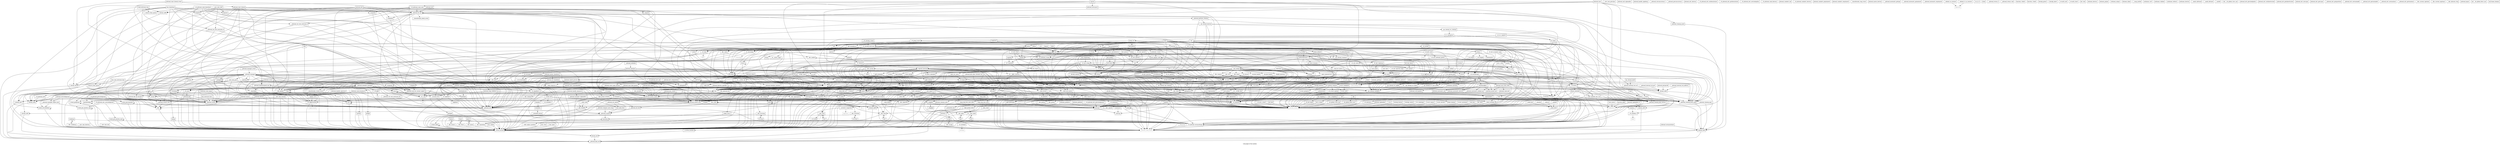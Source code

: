 digraph "Call graph of the module." {
  label="Call graph of the module.";
  node [shape=record];

  Node_pthread_start_thread_event [label="{pthread_start_thread_event}"];
  Node_write [label="{write}"];
  Node_pthread_kill_all_threads [label="{pthread_kill_all_threads}"];
  Node_pthread_atfork [label="{pthread_atfork}"];
  Node___GI_sigaction [label="{__GI_sigaction}"];
  Node_enqueue [label="{enqueue}"];
  Node_pthread_free [label="{pthread_free}"];
  Node_restart [label="{restart}"];
  Node_pthread_reap_children [label="{pthread_reap_children}"];
  Node_remove_from_queue [label="{remove_from_queue}"];
  Node_sigwait [label="{sigwait}"];
  Node___new_sem_getvalue [label="{__new_sem_getvalue}"];
  Node___pthread_set_own_extricate_if [label="{__pthread_set_own_extricate_if}"];
  Node_sem_unlink [label="{sem_unlink}"];
  Node_pthread_kill [label="{pthread_kill}"];
  Node_tcdrain [label="{tcdrain}"];
  Node__suspend [label="{_suspend}"];
  Node_new_sem_extricate_func [label="{new_sem_extricate_func}"];
  Node___pthread_alt_lock [label="{__pthread_alt_lock}"];
  Node_suspend [label="{suspend}"];
  Node_sem_timedwait [label="{sem_timedwait}"];
  Node___pthread_manager [label="{__pthread_manager}"];
  Node_sem_close [label="{sem_close}"];
  Node_sem_open [label="{sem_open}"];
  Node_function_b8f8 [label="{function_b8f8}"];
  Node_recv [label="{recv}"];
  Node___GI_raise [label="{__GI_raise}"];
  Node_pthread_sigmask [label="{pthread_sigmask}"];
  Node___new_sem_destroy [label="{__new_sem_destroy}"];
  Node___pthread_acquire [label="{__pthread_acquire}"];
  Node___pthread_alt_timedlock [label="{__pthread_alt_timedlock}"];
  Node__24_d_14 [label="{_24_d_14}"];
  Node___pthread_unlock [label="{__pthread_unlock}"];
  Node___new_sem_wait [label="{__new_sem_wait}"];
  Node___pthread_compare_and_swap [label="{__pthread_compare_and_swap}"];
  Node___new_sem_post [label="{__new_sem_post}"];
  Node___pthread_alt_unlock [label="{__pthread_alt_unlock}"];
  Node_pthread_null_sighandler [label="{pthread_null_sighandler}"];
  Node__thread_self2 [label="{_thread_self2}"];
  Node_sendto [label="{sendto}"];
  Node_system [label="{system}"];
  Node_read [label="{read}"];
  Node___pthread_manager_event [label="{__pthread_manager_event}"];
  Node_pthread_insert_list [label="{pthread_insert_list}"];
  Node___new_sem_trywait [label="{__new_sem_trywait}"];
  Node_pthread_start_thread [label="{pthread_start_thread}"];
  Node_wait_node_free [label="{wait_node_free}"];
  Node_sendmsg [label="{sendmsg}"];
  Node_pthread_sighandler_rt [label="{pthread_sighandler_rt}"];
  Node_send [label="{send}"];
  Node_recvmsg [label="{recvmsg}"];
  Node_pthread_sighandler [label="{pthread_sighandler}"];
  Node___pthread_lock [label="{__pthread_lock}"];
  Node_pthread_call_handlers [label="{pthread_call_handlers}"];
  Node___new_sem_init [label="{__new_sem_init}"];
  Node_fork [label="{fork}"];
  Node_connect [label="{connect}"];
  Node_vfork [label="{vfork}"];
  Node__thread_self [label="{_thread_self}"];
  Node__thread_self3 [label="{_thread_self3}"];
  Node___GI_pthread_self [label="{__GI_pthread_self}"];
  Node_pthread_handle_sigdebug [label="{pthread_handle_sigdebug}"];
  Node___pthread_setconcurrency [label="{__pthread_setconcurrency}"];
  Node___pthread_getconcurrency [label="{__pthread_getconcurrency}"];
  Node___pthread_timedsuspend_new [label="{__pthread_timedsuspend_new}"];
  Node___pthread_restart_new [label="{__pthread_restart_new}"];
  Node___pthread_wait_for_restart_signal [label="{__pthread_wait_for_restart_signal}"];
  Node__suspend2 [label="{_suspend2}"];
  Node_pthread_onexit_process [label="{pthread_onexit_process}"];
  Node___pthread_reset_main_thread [label="{__pthread_reset_main_thread}"];
  Node___pthread_kill_other_threads_np [label="{__pthread_kill_other_threads_np}"];
  Node_pthread_initialize [label="{pthread_initialize}"];
  Node___pthread_initialize_manager [label="{__pthread_initialize_manager}"];
  Node___libc_poll [label="{__libc_poll}"];
  Node___fake_pread_write64 [label="{__fake_pread_write64}"];
  Node___pthread_initialize [label="{__pthread_initialize}"];
  Node_pthread_handle_sigcancel [label="{pthread_handle_sigcancel}"];
  Node_pthread_handle_sigrestart [label="{pthread_handle_sigrestart}"];
  Node___pthread_initialize_minimal [label="{__pthread_initialize_minimal}"];
  Node_pthread_setschedparam [label="{pthread_setschedparam}"];
  Node___GI_pthread_getschedparam [label="{__GI_pthread_getschedparam}"];
  Node_pthread_attr_destroy [label="{pthread_attr_destroy}"];
  Node___GI_pthread_attr_setdetachstate [label="{__GI_pthread_attr_setdetachstate}"];
  Node___GI_pthread_attr_getdetachstate [label="{__GI_pthread_attr_getdetachstate}"];
  Node___GI_pthread_attr_setschedpolicy [label="{__GI_pthread_attr_setschedpolicy}"];
  Node_wait [label="{wait}"];
  Node_waitpid [label="{waitpid}"];
  Node__enqueue [label="{_enqueue}"];
  Node__remove_from_queue [label="{_remove_from_queue}"];
  Node_pthread_cond_init [label="{pthread_cond_init}"];
  Node___GI_pthread_cond_destroy [label="{__GI_pthread_cond_destroy}"];
  Node_pthread_condattr_init [label="{pthread_condattr_init}"];
  Node___GI_pthread_condattr_destroy [label="{__GI_pthread_condattr_destroy}"];
  Node_pthread_condattr_getpshared [label="{pthread_condattr_getpshared}"];
  Node_pthread_condattr_setpshared [label="{pthread_condattr_setpshared}"];
  Node____pthread_set_own_extricate_if [label="{___pthread_set_own_extricate_if}"];
  Node__restart [label="{_restart}"];
  Node_pthread_cond_broadcast [label="{pthread_cond_broadcast}"];
  Node__thread_self6 [label="{_thread_self6}"];
  Node_cond_extricate_func [label="{cond_extricate_func}"];
  Node__suspend3 [label="{_suspend3}"];
  Node___GI_pthread_cond_timedwait [label="{__GI_pthread_cond_timedwait}"];
  Node___GI_pthread_cond_wait [label="{__GI_pthread_cond_wait}"];
  Node_pthread_cond_signal [label="{pthread_cond_signal}"];
  Node___linuxthreads_create_event [label="{__linuxthreads_create_event}"];
  Node___linuxthreads_death_event [label="{__linuxthreads_death_event}"];
  Node___linuxthreads_reap_event [label="{__linuxthreads_reap_event}"];
  Node____pthread_set_own_extricate_if2 [label="{___pthread_set_own_extricate_if2}"];
  Node__thread_self7 [label="{_thread_self7}"];
  Node_join_extricate_func [label="{join_extricate_func}"];
  Node__suspend4 [label="{_suspend4}"];
  Node___pthread_do_exit [label="{__pthread_do_exit}"];
  Node_pthread_exit [label="{pthread_exit}"];
  Node_pthread_join [label="{pthread_join}"];
  Node_pthread_detach [label="{pthread_detach}"];
  Node___fresetlockfiles [label="{__fresetlockfiles}"];
  Node___pthread_alt_trylock [label="{__pthread_alt_trylock}"];
  Node_pthread_mutex_init [label="{pthread_mutex_init}"];
  Node_pthread_mutex_destroy [label="{pthread_mutex_destroy}"];
  Node_pthread_mutexattr_init [label="{pthread_mutexattr_init}"];
  Node_pthread_mutexattr_destroy [label="{pthread_mutexattr_destroy}"];
  Node___pthread_mutexattr_setkind_np [label="{__pthread_mutexattr_setkind_np}"];
  Node___pthread_mutexattr_gettype [label="{__pthread_mutexattr_gettype}"];
  Node___pthread_mutexattr_getpshared [label="{__pthread_mutexattr_getpshared}"];
  Node___pthread_mutexattr_setpshared [label="{__pthread_mutexattr_setpshared}"];
  Node___pthread_once_fork_child [label="{__pthread_once_fork_child}"];
  Node__thread_self8 [label="{_thread_self8}"];
  Node_pthread_mutex_unlock [label="{pthread_mutex_unlock}"];
  Node___pthread_once_fork_parent [label="{__pthread_once_fork_parent}"];
  Node_pthread_mutex_timedlock [label="{pthread_mutex_timedlock}"];
  Node_pthread_mutex_lock [label="{pthread_mutex_lock}"];
  Node___pthread_once_fork_prepare [label="{__pthread_once_fork_prepare}"];
  Node_pthread_once [label="{pthread_once}"];
  Node_pthread_once_cancelhandler [label="{pthread_once_cancelhandler}"];
  Node_pthread_mutex_trylock [label="{pthread_mutex_trylock}"];
  Node_pthread_cleanup_upto [label="{pthread_cleanup_upto}"];
  Node_longjmp [label="{longjmp}"];
  Node_siglongjmp [label="{siglongjmp}"];
  Node__thread_self9 [label="{_thread_self9}"];
  Node___pthread_internal_tsd_address [label="{__pthread_internal_tsd_address}"];
  Node___pthread_internal_tsd_get [label="{__pthread_internal_tsd_get}"];
  Node___pthread_internal_tsd_set [label="{__pthread_internal_tsd_set}"];
  Node_pthread_getspecific [label="{pthread_getspecific}"];
  Node___pthread_destroy_specifics [label="{__pthread_destroy_specifics}"];
  Node_pthread_setspecific [label="{pthread_setspecific}"];
  Node_pthread_key_delete [label="{pthread_key_delete}"];
  Node_pthread_key_create [label="{pthread_key_create}"];
  Node_mmap [label="{mmap}"];
  Node___libc_sigaction [label="{__libc_sigaction}"];
  Node_clone [label="{clone}"];
  Node___sigsetjmp [label="{__sigsetjmp}"];
  Node___default_sa_restorer [label="{__default_sa_restorer}"];
  Node___default_rt_sa_restorer [label="{__default_rt_sa_restorer}"];
  Node___libc_fcntl [label="{__libc_fcntl}"];
  Node___GI_fcntl64 [label="{__GI_fcntl64}"];
  Node___syscall_rt_sigaction [label="{__syscall_rt_sigaction}"];
  Node___GI__exit [label="{__GI__exit}"];
  Node___libc_close [label="{__libc_close}"];
  Node___libc_fork [label="{__libc_fork}"];
  Node___libc_fsync [label="{__libc_fsync}"];
  Node_getcwd [label="{getcwd}"];
  Node_geteuid [label="{geteuid}"];
  Node___GI_getpagesize [label="{__GI_getpagesize}"];
  Node___libc_getpid [label="{__libc_getpid}"];
  Node_getppid [label="{getppid}"];
  Node_getrlimit [label="{getrlimit}"];
  Node_gettimeofday [label="{gettimeofday}"];
  Node_ioctl [label="{ioctl}"];
  Node_kill [label="{kill}"];
  Node___libc_lseek64 [label="{__libc_lseek64}"];
  Node__longjmp [label="{_longjmp}"];
  Node___GI___libc_lseek [label="{__GI___libc_lseek}"];
  Node___libc_msync [label="{__libc_msync}"];
  Node_munmap [label="{munmap}"];
  Node___libc_nanosleep [label="{__libc_nanosleep}"];
  Node___libc_open [label="{__libc_open}"];
  Node___libc_creat [label="{__libc_creat}"];
  Node___GI___libc_open64 [label="{__GI___libc_open64}"];
  Node___libc_pause [label="{__libc_pause}"];
  Node___GI_pipe [label="{__GI_pipe}"];
  Node___stdio_READ [label="{__stdio_READ}"];
  Node___stdio_adjust_position [label="{__stdio_adjust_position}"];
  Node___stdio_rfill [label="{__stdio_rfill}"];
  Node___libc_pwrite64 [label="{__libc_pwrite64}"];
  Node___libc_pread64 [label="{__libc_pread64}"];
  Node___fake_pread_write [label="{__fake_pread_write}"];
  Node___libc_pwrite [label="{__libc_pwrite}"];
  Node___libc_pread [label="{__libc_pread}"];
  Node___libc_read [label="{__libc_read}"];
  Node_sched_get_priority_max [label="{sched_get_priority_max}"];
  Node_sched_get_priority_min [label="{sched_get_priority_min}"];
  Node_sched_getparam [label="{sched_getparam}"];
  Node_sched_getscheduler [label="{sched_getscheduler}"];
  Node_sched_setscheduler [label="{sched_setscheduler}"];
  Node_sched_yield [label="{sched_yield}"];
  Node___libc_select [label="{__libc_select}"];
  Node___GI_setrlimit [label="{__GI_setrlimit}"];
  Node___GI_sigprocmask [label="{__GI_sigprocmask}"];
  Node___libc_sigsuspend [label="{__libc_sigsuspend}"];
  Node___GI_time [label="{__GI_time}"];
  Node___libc_wait [label="{__libc_wait}"];
  Node_wait4 [label="{wait4}"];
  Node___libc_waitpid [label="{__libc_waitpid}"];
  Node___libc_write [label="{__libc_write}"];
  Node___GI_toupper [label="{__GI_toupper}"];
  Node___GI_fclose [label="{__GI_fclose}"];
  Node___GI_fopen [label="{__GI_fopen}"];
  Node_vsprintf [label="{vsprintf}"];
  Node_sprintf [label="{sprintf}"];
  Node___GI_vsnprintf [label="{__GI_vsnprintf}"];
  Node__stdio_fopen [label="{_stdio_fopen}"];
  Node__24_d_13 [label="{_24_d_13}"];
  Node__stdio_init [label="{_stdio_init}"];
  Node___stdio_init_mutex [label="{__stdio_init_mutex}"];
  Node__stdio_term [label="{_stdio_term}"];
  Node___stdio_wcommit [label="{__stdio_wcommit}"];
  Node__charpad [label="{_charpad}"];
  Node__fp_out_narrow [label="{_fp_out_narrow}"];
  Node__vfprintf_internal [label="{_vfprintf_internal}"];
  Node__ppfs_init [label="{_ppfs_init}"];
  Node__ppfs_prepargs [label="{_ppfs_prepargs}"];
  Node__ppfs_setargs [label="{_ppfs_setargs}"];
  Node__promoted_size [label="{_promoted_size}"];
  Node__ppfs_parsespec [label="{_ppfs_parsespec}"];
  Node_feof [label="{feof}"];
  Node_fgets [label="{fgets}"];
  Node___GI_fputs [label="{__GI_fputs}"];
  Node__stdio_openlist_dec_use [label="{_stdio_openlist_dec_use}"];
  Node_fflush_unlocked [label="{fflush_unlocked}"];
  Node___GI_fgets_unlocked [label="{__GI_fgets_unlocked}"];
  Node___GI_fputs_unlocked [label="{__GI_fputs_unlocked}"];
  Node___GI_fwrite_unlocked [label="{__GI_fwrite_unlocked}"];
  Node_bcopy [label="{bcopy}"];
  Node_memcpy [label="{memcpy}"];
  Node___GI_memset [label="{__GI_memset}"];
  Node___GI_strcoll [label="{__GI_strcoll}"];
  Node_strlen [color="gray50", fontcolor="gray50", label="{strlen}"];
  Node_strcat [label="{strcat}"];
  Node_strcpy [label="{strcpy}"];
  Node_strncpy [label="{strncpy}"];
  Node_strnlen [label="{strnlen}"];
  Node___GI___glibc_strerror_r [label="{__GI___glibc_strerror_r}"];
  Node___xpg_strerror_r [label="{__xpg_strerror_r}"];
  Node___GI_strcasecmp [label="{__GI_strcasecmp}"];
  Node___GI_strtok [label="{__GI_strtok}"];
  Node_isatty [label="{isatty}"];
  Node___libc_tcdrain [label="{__libc_tcdrain}"];
  Node___GI_tcgetattr [label="{__GI_tcgetattr}"];
  Node_ntohl [label="{ntohl}"];
  Node_ntohs [label="{ntohs}"];
  Node_htonl [label="{htonl}"];
  Node_htons [label="{htons}"];
  Node_inet_addr [label="{inet_addr}"];
  Node___GI_gethostbyname [label="{__GI_gethostbyname}"];
  Node_gethostbyname_r [label="{gethostbyname_r}"];
  Node___libc_accept [label="{__libc_accept}"];
  Node_bind [label="{bind}"];
  Node___libc_connect [label="{__libc_connect}"];
  Node_listen [label="{listen}"];
  Node___libc_recv [label="{__libc_recv}"];
  Node___libc_recvfrom [label="{__libc_recvfrom}"];
  Node___libc_recvmsg [label="{__libc_recvmsg}"];
  Node___libc_send [label="{__libc_send}"];
  Node___libc_sendmsg [label="{__libc_sendmsg}"];
  Node___libc_sendto [label="{__libc_sendto}"];
  Node___GI_setsockopt [label="{__GI_setsockopt}"];
  Node_socket [label="{socket}"];
  Node___GI_sigaddset [label="{__GI_sigaddset}"];
  Node___GI_sigdelset [label="{__GI_sigdelset}"];
  Node_sigemptyset [label="{sigemptyset}"];
  Node_sigfillset [label="{sigfillset}"];
  Node_sigismember [label="{sigismember}"];
  Node___sigjmp_save [label="{__sigjmp_save}"];
  Node___sigismember [label="{__sigismember}"];
  Node___sigaddset [label="{__sigaddset}"];
  Node___sigdelset [label="{__sigdelset}"];
  Node_malloc [label="{malloc}"];
  Node_calloc [label="{calloc}"];
  Node_free [label="{free}"];
  Node_realloc [label="{realloc}"];
  Node___heap_alloc [label="{__heap_alloc}"];
  Node___heap_alloc_at [label="{__heap_alloc_at}"];
  Node___heap_link_free_area [label="{__heap_link_free_area}"];
  Node___heap_link_free_area_after [label="{__heap_link_free_area_after}"];
  Node___heap_free [label="{__heap_free}"];
  Node_abort [label="{abort}"];
  Node_rand [label="{rand}"];
  Node_random [label="{random}"];
  Node_setstate [label="{setstate}"];
  Node_initstate [label="{initstate}"];
  Node_srand [label="{srand}"];
  Node_setstate_r [label="{setstate_r}"];
  Node___GI_random_r [label="{__GI_random_r}"];
  Node_srandom_r [label="{srandom_r}"];
  Node__24_d [label="{_24_d}"];
  Node___GI_initstate_r [label="{__GI_initstate_r}"];
  Node___libc_system [label="{__libc_system}"];
  Node_atol [label="{atol}"];
  Node_strtol [label="{strtol}"];
  Node__stdlib_strto_l [label="{_stdlib_strto_l}"];
  Node___GI_exit [label="{__GI_exit}"];
  Node_on_exit [label="{on_exit}"];
  Node_execl [label="{execl}"];
  Node_sleep [label="{sleep}"];
  Node___libc_pthread_init [label="{__libc_pthread_init}"];
  Node___GI___uClibc_fini [label="{__GI___uClibc_fini}"];
  Node___pthread_return_0 [label="{__pthread_return_0}"];
  Node___pthread_return_void [label="{__pthread_return_void}"];
  Node___check_one_fd [label="{__check_one_fd}"];
  Node___GI___uClibc_init [label="{__GI___uClibc_init}"];
  Node___uClibc_main [label="{__uClibc_main}"];
  Node_rpc_thread_multi [label="{rpc_thread_multi}"];
  Node___rpc_thread_variables [label="{__rpc_thread_variables}"];
  Node___rpc_thread_svc_max_pollfd [label="{__rpc_thread_svc_max_pollfd}"];
  Node___rpc_thread_svc_pollfd [label="{__rpc_thread_svc_pollfd}"];
  Node___GI___rpc_thread_createerr [label="{__GI___rpc_thread_createerr}"];
  Node___GI___rpc_thread_svc_fdset [label="{__GI___rpc_thread_svc_fdset}"];
  Node___rpc_thread_destroy [label="{__rpc_thread_destroy}"];
  Node___syscall_error [label="{__syscall_error}"];
  Node___longjmp [label="{__longjmp}"];
  Node_function_14b48 [label="{function_14b48}"];
  Node___vfork [label="{__vfork}"];
  Node___GI_execve [label="{__GI_execve}"];
  Node_getegid [label="{getegid}"];
  Node_getgid [label="{getgid}"];
  Node_getuid [label="{getuid}"];
  Node___GI_sbrk [label="{__GI_sbrk}"];
  Node___GI___h_errno_location [label="{__GI___h_errno_location}"];
  Node___GI_wcrtomb [label="{__GI_wcrtomb}"];
  Node___GI_wcsrtombs [label="{__GI_wcsrtombs}"];
  Node___GI_wcsnrtombs [label="{__GI_wcsnrtombs}"];
  Node___stdio_WRITE [label="{__stdio_WRITE}"];
  Node___stdio_fwrite [label="{__stdio_fwrite}"];
  Node___stdio_trans2w_o [label="{__stdio_trans2w_o}"];
  Node__load_inttype [label="{_load_inttype}"];
  Node__store_inttype [label="{_store_inttype}"];
  Node__uintmaxtostr [label="{_uintmaxtostr}"];
  Node__fpmaxtostr [label="{_fpmaxtostr}"];
  Node_getc_unlocked [label="{getc_unlocked}"];
  Node__memcpy [label="{_memcpy}"];
  Node_function_15ed8 [label="{function_15ed8}"];
  Node_memmove [label="{memmove}"];
  Node___GI_memchr [label="{__GI_memchr}"];
  Node___GI_mempcpy [label="{__GI_mempcpy}"];
  Node_memrchr [label="{memrchr}"];
  Node_strtok_r [label="{strtok_r}"];
  Node___GI_strpbrk [label="{__GI_strpbrk}"];
  Node___rpc_thread_clnt_cleanup [label="{__rpc_thread_clnt_cleanup}"];
  Node_callrpc [label="{callrpc}"];
  Node_clntudp_geterr [label="{clntudp_geterr}"];
  Node_clntudp_freeres [label="{clntudp_freeres}"];
  Node_clntudp_abort [label="{clntudp_abort}"];
  Node_clntudp_control [label="{clntudp_control}"];
  Node___GI_clntudp_bufcreate [label="{__GI_clntudp_bufcreate}"];
  Node___GI_clntudp_create [label="{__GI_clntudp_create}"];
  Node_clntudp_destroy [label="{clntudp_destroy}"];
  Node_clntudp_call [label="{clntudp_call}"];
  Node__create_xid [label="{_create_xid}"];
  Node_pmap_getport [label="{pmap_getport}"];
  Node___GI_xdr_pmap [label="{__GI_xdr_pmap}"];
  Node___GI__seterr_reply [label="{__GI__seterr_reply}"];
  Node___GI_xdr_callhdr [label="{__GI_xdr_callhdr}"];
  Node___GI_xdr_rejected_reply [label="{__GI_xdr_rejected_reply}"];
  Node___GI_xdr_replymsg [label="{__GI_xdr_replymsg}"];
  Node_xdr_des_block [label="{xdr_des_block}"];
  Node_xdr_opaque_auth [label="{xdr_opaque_auth}"];
  Node___GI_xdr_accepted_reply [label="{__GI_xdr_accepted_reply}"];
  Node_svc_sendreply [label="{svc_sendreply}"];
  Node_svcerr_noproc [label="{svcerr_noproc}"];
  Node_svcerr_decode [label="{svcerr_decode}"];
  Node_svcerr_systemerr [label="{svcerr_systemerr}"];
  Node_svcerr_auth [label="{svcerr_auth}"];
  Node_svcerr_weakauth [label="{svcerr_weakauth}"];
  Node___GI_svcerr_noprog [label="{__GI_svcerr_noprog}"];
  Node_svcerr_progvers [label="{svcerr_progvers}"];
  Node_svc_find [label="{svc_find}"];
  Node_svc_getreq_common [label="{svc_getreq_common}"];
  Node_svc_getreqset [label="{svc_getreqset}"];
  Node___GI_svc_getreq [label="{__GI_svc_getreq}"];
  Node_svc_unregister [label="{svc_unregister}"];
  Node___rpc_thread_svc_cleanup [label="{__rpc_thread_svc_cleanup}"];
  Node___GI_svc_register [label="{__GI_svc_register}"];
  Node_xprt_unregister [label="{xprt_unregister}"];
  Node_svc_getreq_poll [label="{svc_getreq_poll}"];
  Node_xprt_register [label="{xprt_register}"];
  Node__svcauth_null [label="{_svcauth_null}"];
  Node___GI_fseeko64 [label="{__GI_fseeko64}"];
  Node__authenticate [label="{_authenticate}"];
  Node__svcauth_short [label="{_svcauth_short}"];
  Node__svcauth_unix [label="{_svcauth_unix}"];
  Node_xdr_free [label="{xdr_free}"];
  Node_xdr_void [label="{xdr_void}"];
  Node___GI_xdr_long [label="{__GI_xdr_long}"];
  Node_xdr_short [label="{xdr_short}"];
  Node___GI_xdr_int [label="{__GI_xdr_int}"];
  Node_xdr_u_long [label="{xdr_u_long}"];
  Node_xdr_u_int [label="{xdr_u_int}"];
  Node___GI_xdr_hyper [label="{__GI_xdr_hyper}"];
  Node_xdr_u_hyper [label="{xdr_u_hyper}"];
  Node_xdr_longlong_t [label="{xdr_longlong_t}"];
  Node_xdr_u_longlong_t [label="{xdr_u_longlong_t}"];
  Node___GI_xdr_u_short [label="{__GI_xdr_u_short}"];
  Node_xdr_char [label="{xdr_char}"];
  Node_xdr_u_char [label="{xdr_u_char}"];
  Node_xdr_bool [label="{xdr_bool}"];
  Node_xdr_enum [label="{xdr_enum}"];
  Node_xdr_opaque [label="{xdr_opaque}"];
  Node_xdr_union [label="{xdr_union}"];
  Node___GI_xdr_string [label="{__GI_xdr_string}"];
  Node_xdr_wrapstring [label="{xdr_wrapstring}"];
  Node_xdr_bytes [label="{xdr_bytes}"];
  Node_xdr_netobj [label="{xdr_netobj}"];
  Node_xdrmem_destroy [label="{xdrmem_destroy}"];
  Node___GI_xdrmem_create [label="{__GI_xdrmem_create}"];
  Node_xdrmem_getlong [label="{xdrmem_getlong}"];
  Node_xdrmem_putlong [label="{xdrmem_putlong}"];
  Node_xdrmem_getpos [label="{xdrmem_getpos}"];
  Node_xdrmem_setpos [label="{xdrmem_setpos}"];
  Node_xdrmem_inline [label="{xdrmem_inline}"];
  Node_xdrmem_getint32 [label="{xdrmem_getint32}"];
  Node_xdrmem_putint32 [label="{xdrmem_putint32}"];
  Node_xdrmem_putbytes [label="{xdrmem_putbytes}"];
  Node_xdrmem_getbytes [label="{xdrmem_getbytes}"];
  Node_inet_aton [label="{inet_aton}"];
  Node___dns_lookup [label="{__dns_lookup}"];
  Node___open_nameservers [label="{__open_nameservers}"];
  Node___get_hosts_byname_r [label="{__get_hosts_byname_r}"];
  Node___bsd_signal [label="{__bsd_signal}"];
  Node_lrand48_r [label="{lrand48_r}"];
  Node_nrand48_r [label="{nrand48_r}"];
  Node___GI_srand48_r [label="{__GI_srand48_r}"];
  Node___exit_handler [label="{__exit_handler}"];
  Node___new_exitfn [label="{__new_exitfn}"];
  Node__dl_aux_init [label="{_dl_aux_init}"];
  Node___GI_brk [label="{__GI_brk}"];
  Node___cmsg_nxthdr [label="{__cmsg_nxthdr}"];
  Node___GI_fseek [label="{__GI_fseek}"];
  Node_printf [color="gray50", fontcolor="gray50", label="{printf}"];
  Node___stdio_trans2r_o [label="{__stdio_trans2r_o}"];
  Node___stdio_seek [label="{__stdio_seek}"];
  Node___GI_vfprintf [label="{__GI_vfprintf}"];
  Node_bcmp [label="{bcmp}"];
  Node_rawmemchr [label="{rawmemchr}"];
  Node___GI_strncat [label="{__GI_strncat}"];
  Node___GI_strspn [label="{__GI_strspn}"];
  Node_ffs [label="{ffs}"];
  Node___GI_strdup [label="{__GI_strdup}"];
  Node_authnone_verf [label="{authnone_verf}"];
  Node_authnone_validate [label="{authnone_validate}"];
  Node_authnone_refresh [label="{authnone_refresh}"];
  Node_authnone_destroy [label="{authnone_destroy}"];
  Node_authnone_marshal [label="{authnone_marshal}"];
  Node_authnone_create [label="{authnone_create}"];
  Node___GI_xdr_authunix_parms [label="{__GI_xdr_authunix_parms}"];
  Node___GI_bindresvport [label="{__GI_bindresvport}"];
  Node___get_myaddress [label="{__get_myaddress}"];
  Node___GI_pmap_unset [label="{__GI_pmap_unset}"];
  Node_pmap_set [label="{pmap_set}"];
  Node__rpc_dtablesize [label="{_rpc_dtablesize}"];
  Node_xdr_vector [label="{xdr_vector}"];
  Node___GI_xdr_array [label="{__GI_xdr_array}"];
  Node_inet_pton4 [label="{inet_pton4}"];
  Node_inet_pton [label="{inet_pton}"];
  Node_inet_ntop4 [label="{inet_ntop4}"];
  Node___GI_inet_ntop [label="{__GI_inet_ntop}"];
  Node___encode_header [label="{__encode_header}"];
  Node___decode_header [label="{__decode_header}"];
  Node___encode_question [label="{__encode_question}"];
  Node___length_question [label="{__length_question}"];
  Node___decode_answer [label="{__decode_answer}"];
  Node___open_etc_hosts [label="{__open_etc_hosts}"];
  Node___read_etc_hosts_r [label="{__read_etc_hosts_r}"];
  Node___drand48_iterate [label="{__drand48_iterate}"];
  Node_getdtablesize [label="{getdtablesize}"];
  Node___GI_tolower [label="{__GI_tolower}"];
  Node_perror [label="{perror}"];
  Node_fprintf [label="{fprintf}"];
  Node___GI_strchr [label="{__GI_strchr}"];
  Node___GI_clnt_sperrno [label="{__GI_clnt_sperrno}"];
  Node_free_mem [label="{free_mem}"];
  Node_clnt_perrno [label="{clnt_perrno}"];
  Node__buf [label="{_buf}"];
  Node_clnt_spcreateerror [label="{clnt_spcreateerror}"];
  Node_clnt_pcreateerror [label="{clnt_pcreateerror}"];
  Node___GI_clnt_sperror [label="{__GI_clnt_sperror}"];
  Node_clnt_perror [label="{clnt_perror}"];
  Node___encode_dotted [label="{__encode_dotted}"];
  Node___decode_dotted [label="{__decode_dotted}"];
  Node___length_dotted [label="{__length_dotted}"];
  Node___udivsi3 [label="{__udivsi3}"];
  Node___aeabi_uidivmod [label="{__aeabi_uidivmod}"];
  Node___aeabi_idiv [label="{__aeabi_idiv}"];
  Node___aeabi_idivmod [label="{__aeabi_idivmod}"];
  Node___umodsi3 [label="{__umodsi3}"];
  Node___muldi3 [label="{__muldi3}"];
  Node___do_global_ctors_aux [label="{__do_global_ctors_aux}"];
  Node_call___do_global_ctors_aux [label="{call___do_global_ctors_aux}"];
  Node__fini [label="{_fini}"];
  Node_unknown_0 [color="gray50", fontcolor="gray50", label="{unknown_0}"];
  Node_sigreturn [color="gray50", fontcolor="gray50", label="{sigreturn}"];
  Node_sigaction [color="gray50", fontcolor="gray50", label="{sigaction}"];
  Node_exit [color="gray50", fontcolor="gray50", label="{exit}"];
  Node_getpid [color="gray50", fontcolor="gray50", label="{getpid}"];
  Node_pipe [color="gray50", fontcolor="gray50", label="{pipe}"];
  Node_poll [color="gray50", fontcolor="gray50", label="{poll}"];
  Node_setrlimit [color="gray50", fontcolor="gray50", label="{setrlimit}"];
  Node_sigprocmask [color="gray50", fontcolor="gray50", label="{sigprocmask}"];
  Node_sigsuspend [color="gray50", fontcolor="gray50", label="{sigsuspend}"];
  Node_time [color="gray50", fontcolor="gray50", label="{time}"];
  Node_setsockopt [color="gray50", fontcolor="gray50", label="{setsockopt}"];
  Node_execve [color="gray50", fontcolor="gray50", label="{execve}"];
  Node_brk [color="gray50", fontcolor="gray50", label="{brk}"];
  Node_llvm_bswap_i32 [color="gray50", fontcolor="gray50", label="{llvm_bswap_i32}"];
  Node_abort [color="gray50", fontcolor="gray50", label="{abort}"];
  Node_fabsf [color="gray50", fontcolor="gray50", label="{fabsf}"];
  Node_pthread_attr_getschedpolicy [label="{pthread_attr_getschedpolicy}"];
  Node_pthread_attr_setinheritsched [label="{pthread_attr_setinheritsched}"];
  Node_pthread_attr_getinheritsched [label="{pthread_attr_getinheritsched}"];
  Node_pthread_attr_setscope [label="{pthread_attr_setscope}"];
  Node_pthread_attr_getscope [label="{pthread_attr_getscope}"];
  Node___pthread_attr_getguardsize [label="{__pthread_attr_getguardsize}"];
  Node___pthread_attr_setstackaddr [label="{__pthread_attr_setstackaddr}"];
  Node___pthread_attr_getstackaddr [label="{__pthread_attr_getstackaddr}"];
  Node___pthread_attr_setstacksize [label="{__pthread_attr_setstacksize}"];
  Node___pthread_attr_getstacksize [label="{__pthread_attr_getstacksize}"];
  Node___GI_pthread_attr_init [label="{__GI_pthread_attr_init}"];
  Node___pthread_attr_setguardsize [label="{__pthread_attr_setguardsize}"];
  Node___GI_pthread_attr_getschedparam [label="{__GI_pthread_attr_getschedparam}"];
  Node___GI_pthread_attr_setschedparam [label="{__GI_pthread_attr_setschedparam}"];
  Node__thread_self5 [label="{_thread_self5}"];
  Node___pthread_perform_cleanup [label="{__pthread_perform_cleanup}"];
  Node___pthread_cleanup_push_defer [label="{__pthread_cleanup_push_defer}"];
  Node__pthread_cleanup_pop [label="{_pthread_cleanup_pop}"];
  Node__pthread_cleanup_push [label="{_pthread_cleanup_push}"];
  Node___pthread_cleanup_pop_restore [label="{__pthread_cleanup_pop_restore}"];
  Node_pthread_testcancel [label="{pthread_testcancel}"];
  Node___GI_pthread_setcanceltype [label="{__GI_pthread_setcanceltype}"];
  Node_pthread_setcancelstate [label="{pthread_setcancelstate}"];
  Node_pthread_cancel [label="{pthread_cancel}"];
  Node_pwrite [label="{pwrite}"];
  Node_pread64 [label="{pread64}"];
  Node_pread [label="{pread}"];
  Node_pause [label="{pause}"];
  Node_open64 [label="{open64}"];
  Node_open [label="{open}"];
  Node_nanosleep [label="{nanosleep}"];
  Node_msync [label="{msync}"];
  Node_lseek64 [label="{lseek64}"];
  Node_lseek [label="{lseek}"];
  Node_fsync [label="{fsync}"];
  Node_fcntl [label="{fcntl}"];
  Node_close [label="{close}"];
  Node___libc_current_sigrtmin [label="{__libc_current_sigrtmin}"];
  Node___libc_current_sigrtmax [label="{__libc_current_sigrtmax}"];
  Node___libc_allocate_rtsig [label="{__libc_allocate_rtsig}"];
  Node_pthread_equal [label="{pthread_equal}"];
  Node___pthread_find_self [label="{__pthread_find_self}"];
  Node__thread_self4 [label="{_thread_self4}"];
  Node_pthread_create [label="{pthread_create}"];
  Node_accept [label="{accept}"];
  Node___pseudo_branch [color="gray50", fontcolor="gray50", label="{__pseudo_branch}"];
  Node___pseudo_cond_branch [color="gray50", fontcolor="gray50", label="{__pseudo_cond_branch}"];
  Node__init [label="{_init}"];
  Node___do_global_dtors_aux [label="{__do_global_dtors_aux}"];
  Node_call___do_global_dtors_aux [label="{call___do_global_dtors_aux}"];
  Node_frame_dummy [label="{frame_dummy}"];
  Node_call_frame_dummy [label="{call_frame_dummy}"];
  Node__start [label="{_start}"];
  Node_strwildmatch [label="{strwildmatch}"];
  Node_Send [label="{Send}"];
  Node_host2ip [label="{host2ip}"];
  Node_mfork [label="{mfork}"];
  Node_filter [label="{filter}"];
  Node_makestring [label="{makestring}"];
  Node_identd [label="{identd}"];
  Node_std [label="{std}"];
  Node_stop [label="{stop}"];
  Node_recvfrom [label="{recvfrom}"];
  Node_unknown [label="{unknown}"];
  Node_killsec [label="{killsec}"];
  Node__PRIVMSG [label="{_PRIVMSG}"];
  Node__376 [label="{_376}"];
  Node__PING [label="{_PING}"];
  Node__352 [label="{_352}"];
  Node__433 [label="{_433}"];
  Node_con [label="{con}"];
  Node_main [label="{main}"];
  Node___modsi3 [label="{__modsi3}"];
  Node___aeabi_ldiv0 [label="{__aeabi_ldiv0}"];
  Node_thread_self [label="{thread_self}"];
  Node___h_errno_location [label="{__h_errno_location}"];
  Node___errno_location [label="{__errno_location}"];
  Node___pthread_manager_adjust_prio [label="{__pthread_manager_adjust_prio}"];
  Node___pthread_manager_sighandler [label="{__pthread_manager_sighandler}"];
  Node_pthread_start_thread_event -> Node___pthread_unlock;
  Node_pthread_start_thread_event -> Node_pthread_start_thread;
  Node_pthread_start_thread_event -> Node___pthread_lock;
  Node_pthread_start_thread_event -> Node___libc_getpid;
  Node_write -> Node___libc_write;
  Node_write -> Node___GI_pthread_setcanceltype;
  Node_pthread_kill_all_threads -> Node_kill;
  Node_pthread_atfork -> Node_pthread_insert_list;
  Node_pthread_atfork -> Node_pthread_mutex_unlock;
  Node_pthread_atfork -> Node_pthread_mutex_lock;
  Node_pthread_atfork -> Node_malloc;
  Node___GI_sigaction -> Node___libc_sigaction;
  Node___GI_sigaction -> Node_memcpy;
  Node_enqueue -> Node_abort;
  Node_pthread_free -> Node___pthread_unlock;
  Node_pthread_free -> Node___pthread_lock;
  Node_pthread_free -> Node_munmap;
  Node_pthread_free -> Node_free;
  Node_pthread_free -> Node___pseudo_cond_branch;
  Node_restart -> Node___pthread_restart_new;
  Node_pthread_reap_children -> Node_pthread_kill_all_threads;
  Node_pthread_reap_children -> Node___GI__exit;
  Node_pthread_reap_children -> Node___libc_waitpid;
  Node_pthread_reap_children -> Node___pseudo_cond_branch;
  Node_sigwait -> Node___GI_sigaction;
  Node_sigwait -> Node__thread_self2;
  Node_sigwait -> Node___sigsetjmp;
  Node_sigwait -> Node___libc_sigsuspend;
  Node_sigwait -> Node___GI_sigdelset;
  Node_sigwait -> Node_sigemptyset;
  Node_sigwait -> Node_sigfillset;
  Node_sigwait -> Node_sigismember;
  Node_sigwait -> Node_pthread_testcancel;
  Node___pthread_set_own_extricate_if -> Node___pthread_unlock;
  Node___pthread_set_own_extricate_if -> Node___pthread_lock;
  Node_sem_unlink -> Node___errno_location;
  Node_pthread_kill -> Node___pthread_unlock;
  Node_pthread_kill -> Node___pthread_lock;
  Node_pthread_kill -> Node_kill;
  Node_pthread_kill -> Node___errno_location;
  Node_tcdrain -> Node___libc_tcdrain;
  Node_tcdrain -> Node___GI_pthread_setcanceltype;
  Node__suspend -> Node___pthread_wait_for_restart_signal;
  Node_new_sem_extricate_func -> Node_remove_from_queue;
  Node_new_sem_extricate_func -> Node___pthread_unlock;
  Node_new_sem_extricate_func -> Node___pthread_lock;
  Node_new_sem_extricate_func -> Node__thread_self;
  Node___pthread_alt_lock -> Node___pthread_acquire;
  Node___pthread_alt_lock -> Node__thread_self3;
  Node___pthread_alt_lock -> Node___pseudo_cond_branch;
  Node_suspend -> Node___pthread_wait_for_restart_signal;
  Node_sem_timedwait -> Node_enqueue;
  Node_sem_timedwait -> Node_remove_from_queue;
  Node_sem_timedwait -> Node___pthread_set_own_extricate_if;
  Node_sem_timedwait -> Node_suspend;
  Node_sem_timedwait -> Node___pthread_unlock;
  Node_sem_timedwait -> Node___pthread_lock;
  Node_sem_timedwait -> Node__thread_self;
  Node_sem_timedwait -> Node___pthread_timedsuspend_new;
  Node_sem_timedwait -> Node___pthread_do_exit;
  Node_sem_timedwait -> Node___errno_location;
  Node___pthread_manager -> Node_pthread_kill_all_threads;
  Node___pthread_manager -> Node_pthread_free;
  Node___pthread_manager -> Node_restart;
  Node___pthread_manager -> Node_pthread_reap_children;
  Node___pthread_manager -> Node___GI_raise;
  Node___pthread_manager -> Node___pthread_unlock;
  Node___pthread_manager -> Node___new_sem_post;
  Node___pthread_manager -> Node___pthread_lock;
  Node___pthread_manager -> Node___libc_poll;
  Node___pthread_manager -> Node_waitpid;
  Node___pthread_manager -> Node___linuxthreads_create_event;
  Node___pthread_manager -> Node_mmap;
  Node___pthread_manager -> Node_clone;
  Node___pthread_manager -> Node___GI__exit;
  Node___pthread_manager -> Node_geteuid;
  Node___pthread_manager -> Node___GI_getpagesize;
  Node___pthread_manager -> Node_getppid;
  Node___pthread_manager -> Node_kill;
  Node___pthread_manager -> Node_munmap;
  Node___pthread_manager -> Node___libc_read;
  Node___pthread_manager -> Node_sched_getparam;
  Node___pthread_manager -> Node_sched_getscheduler;
  Node___pthread_manager -> Node___GI_sigprocmask;
  Node___pthread_manager -> Node_memcpy;
  Node___pthread_manager -> Node___GI_memset;
  Node___pthread_manager -> Node___GI_sigdelset;
  Node___pthread_manager -> Node_sigfillset;
  Node___pthread_manager -> Node___pseudo_cond_branch;
  Node___pthread_manager -> Node___errno_location;
  Node___pthread_manager -> Node___pthread_manager_adjust_prio;
  Node_sem_close -> Node___errno_location;
  Node_sem_open -> Node___errno_location;
  Node_function_b8f8 -> Node_unknown_0;
  Node_recv -> Node___libc_recv;
  Node_recv -> Node___GI_pthread_setcanceltype;
  Node___GI_raise -> Node_pthread_kill;
  Node___GI_raise -> Node___GI_pthread_self;
  Node___GI_raise -> Node___errno_location;
  Node_pthread_sigmask -> Node___GI_sigprocmask;
  Node_pthread_sigmask -> Node_memcpy;
  Node_pthread_sigmask -> Node___GI_sigaddset;
  Node_pthread_sigmask -> Node___GI_sigdelset;
  Node_pthread_sigmask -> Node___errno_location;
  Node___new_sem_destroy -> Node___errno_location;
  Node___pthread_acquire -> Node_sched_yield;
  Node___pthread_acquire -> Node_nanosleep;
  Node___pthread_alt_timedlock -> Node__suspend;
  Node___pthread_alt_timedlock -> Node___pthread_alt_lock;
  Node___pthread_alt_timedlock -> Node___pthread_acquire;
  Node___pthread_alt_timedlock -> Node_wait_node_free;
  Node___pthread_alt_timedlock -> Node__thread_self3;
  Node___pthread_alt_timedlock -> Node___pthread_timedsuspend_new;
  Node___pthread_alt_timedlock -> Node_malloc;
  Node__24_d_14 -> Node___pseudo_cond_branch;
  Node___new_sem_wait -> Node_enqueue;
  Node___new_sem_wait -> Node___pthread_set_own_extricate_if;
  Node___new_sem_wait -> Node_suspend;
  Node___new_sem_wait -> Node___pthread_unlock;
  Node___new_sem_wait -> Node___pthread_lock;
  Node___new_sem_wait -> Node__thread_self;
  Node___new_sem_wait -> Node___pthread_do_exit;
  Node___pthread_compare_and_swap -> Node___pthread_acquire;
  Node___new_sem_post -> Node___pthread_unlock;
  Node___new_sem_post -> Node___pthread_lock;
  Node___new_sem_post -> Node__thread_self;
  Node___new_sem_post -> Node___pthread_restart_new;
  Node___new_sem_post -> Node___pthread_initialize_manager;
  Node___new_sem_post -> Node___libc_write;
  Node___new_sem_post -> Node___errno_location;
  Node___pthread_alt_unlock -> Node___pthread_acquire;
  Node___pthread_alt_unlock -> Node_wait_node_free;
  Node__thread_self2 -> Node___pthread_find_self;
  Node_sendto -> Node___libc_sendto;
  Node_sendto -> Node___GI_pthread_setcanceltype;
  Node_system -> Node___libc_system;
  Node_system -> Node___GI_pthread_setcanceltype;
  Node_read -> Node___libc_read;
  Node_read -> Node___GI_pthread_setcanceltype;
  Node___pthread_manager_event -> Node___pthread_manager;
  Node___pthread_manager_event -> Node___pthread_unlock;
  Node___pthread_manager_event -> Node___pthread_lock;
  Node_pthread_insert_list -> Node_abort;
  Node___new_sem_trywait -> Node___pthread_unlock;
  Node___new_sem_trywait -> Node___pthread_lock;
  Node___new_sem_trywait -> Node___errno_location;
  Node_pthread_start_thread -> Node___pthread_wait_for_restart_signal;
  Node_pthread_start_thread -> Node___pthread_do_exit;
  Node_pthread_start_thread -> Node___libc_getpid;
  Node_pthread_start_thread -> Node_sched_setscheduler;
  Node_pthread_start_thread -> Node___GI_sigprocmask;
  Node_pthread_start_thread -> Node___libc_write;
  Node_pthread_start_thread -> Node___pseudo_branch;
  Node_pthread_start_thread -> Node___errno_location;
  Node_wait_node_free -> Node___pthread_acquire;
  Node_sendmsg -> Node___libc_sendmsg;
  Node_sendmsg -> Node___GI_pthread_setcanceltype;
  Node_pthread_sighandler_rt -> Node__thread_self2;
  Node_pthread_sighandler_rt -> Node___pseudo_branch;
  Node_send -> Node___libc_send;
  Node_send -> Node___GI_pthread_setcanceltype;
  Node_recvmsg -> Node___libc_recvmsg;
  Node_recvmsg -> Node___GI_pthread_setcanceltype;
  Node_pthread_sighandler -> Node__thread_self2;
  Node_pthread_sighandler -> Node_memcpy;
  Node_pthread_sighandler -> Node___pseudo_branch;
  Node___pthread_lock -> Node___pthread_acquire;
  Node_pthread_call_handlers -> Node___pseudo_branch;
  Node___new_sem_init -> Node___errno_location;
  Node_fork -> Node_pthread_call_handlers;
  Node_fork -> Node___pthread_reset_main_thread;
  Node_fork -> Node___fresetlockfiles;
  Node_fork -> Node_pthread_mutex_init;
  Node_fork -> Node_pthread_mutexattr_init;
  Node_fork -> Node_pthread_mutexattr_destroy;
  Node_fork -> Node___pthread_mutexattr_setkind_np;
  Node_fork -> Node___pthread_once_fork_child;
  Node_fork -> Node_pthread_mutex_unlock;
  Node_fork -> Node___pthread_once_fork_parent;
  Node_fork -> Node_pthread_mutex_lock;
  Node_fork -> Node___pthread_once_fork_prepare;
  Node_fork -> Node___libc_fork;
  Node_connect -> Node___libc_connect;
  Node_connect -> Node___GI_pthread_setcanceltype;
  Node_vfork -> Node_fork;
  Node__thread_self -> Node___pthread_find_self;
  Node__thread_self3 -> Node___pthread_find_self;
  Node___GI_pthread_self -> Node__thread_self4;
  Node___pthread_timedsuspend_new -> Node___sigsetjmp;
  Node___pthread_timedsuspend_new -> Node_gettimeofday;
  Node___pthread_timedsuspend_new -> Node___libc_nanosleep;
  Node___pthread_timedsuspend_new -> Node___GI_sigprocmask;
  Node___pthread_timedsuspend_new -> Node___GI_sigaddset;
  Node___pthread_timedsuspend_new -> Node_sigemptyset;
  Node___pthread_restart_new -> Node_kill;
  Node___pthread_wait_for_restart_signal -> Node___GI_sigprocmask;
  Node___pthread_wait_for_restart_signal -> Node___libc_sigsuspend;
  Node___pthread_wait_for_restart_signal -> Node___GI_sigdelset;
  Node__suspend2 -> Node___pthread_wait_for_restart_signal;
  Node_pthread_onexit_process -> Node__suspend2;
  Node_pthread_onexit_process -> Node_waitpid;
  Node_pthread_onexit_process -> Node___libc_write;
  Node_pthread_onexit_process -> Node__thread_self4;
  Node_pthread_onexit_process -> Node___errno_location;
  Node___pthread_reset_main_thread -> Node___libc_close;
  Node___pthread_reset_main_thread -> Node___libc_getpid;
  Node___pthread_reset_main_thread -> Node_free;
  Node___pthread_reset_main_thread -> Node__thread_self4;
  Node___pthread_kill_other_threads_np -> Node_pthread_onexit_process;
  Node___pthread_kill_other_threads_np -> Node___pthread_reset_main_thread;
  Node___pthread_kill_other_threads_np -> Node___libc_sigaction;
  Node___pthread_kill_other_threads_np -> Node_sigemptyset;
  Node___pthread_kill_other_threads_np -> Node___pseudo_cond_branch;
  Node_pthread_initialize -> Node___libc_sigaction;
  Node_pthread_initialize -> Node___GI_getpagesize;
  Node_pthread_initialize -> Node___libc_getpid;
  Node_pthread_initialize -> Node_getrlimit;
  Node_pthread_initialize -> Node___GI_sigprocmask;
  Node_pthread_initialize -> Node___GI_sigaddset;
  Node_pthread_initialize -> Node___GI_sigdelset;
  Node_pthread_initialize -> Node_sigemptyset;
  Node_pthread_initialize -> Node_on_exit;
  Node_pthread_initialize -> Node___pseudo_cond_branch;
  Node___pthread_initialize_manager -> Node___GI_raise;
  Node___pthread_initialize_manager -> Node___pthread_unlock;
  Node___pthread_initialize_manager -> Node___pthread_lock;
  Node___pthread_initialize_manager -> Node___pthread_wait_for_restart_signal;
  Node___pthread_initialize_manager -> Node___linuxthreads_create_event;
  Node___pthread_initialize_manager -> Node_clone;
  Node___pthread_initialize_manager -> Node___libc_close;
  Node___pthread_initialize_manager -> Node___GI_pipe;
  Node___pthread_initialize_manager -> Node___libc_write;
  Node___pthread_initialize_manager -> Node_malloc;
  Node___pthread_initialize_manager -> Node_free;
  Node___pthread_initialize_manager -> Node__thread_self4;
  Node___pthread_initialize_manager -> Node___pseudo_cond_branch;
  Node___pthread_initialize_manager -> Node___errno_location;
  Node___libc_poll -> Node_poll;
  Node___libc_poll -> Node___errno_location;
  Node___fake_pread_write64 -> Node___libc_lseek64;
  Node___fake_pread_write64 -> Node___libc_read;
  Node___fake_pread_write64 -> Node___libc_write;
  Node___fake_pread_write64 -> Node___errno_location;
  Node___pthread_initialize -> Node_pthread_initialize;
  Node_pthread_handle_sigcancel -> Node_siglongjmp;
  Node_pthread_handle_sigcancel -> Node___GI__exit;
  Node_pthread_handle_sigcancel -> Node__thread_self4;
  Node_pthread_handle_sigcancel -> Node___pseudo_cond_branch;
  Node_pthread_handle_sigcancel -> Node___pthread_manager_sighandler;
  Node_pthread_handle_sigrestart -> Node_siglongjmp;
  Node_pthread_handle_sigrestart -> Node__thread_self4;
  Node___pthread_initialize_minimal -> Node___libc_pthread_init;
  Node_pthread_setschedparam -> Node___pthread_unlock;
  Node_pthread_setschedparam -> Node___pthread_lock;
  Node_pthread_setschedparam -> Node_sched_setscheduler;
  Node_pthread_setschedparam -> Node___errno_location;
  Node_pthread_setschedparam -> Node___pthread_manager_adjust_prio;
  Node___GI_pthread_getschedparam -> Node___pthread_unlock;
  Node___GI_pthread_getschedparam -> Node___pthread_lock;
  Node___GI_pthread_getschedparam -> Node_sched_getparam;
  Node___GI_pthread_getschedparam -> Node_sched_getscheduler;
  Node___GI_pthread_getschedparam -> Node___errno_location;
  Node_wait -> Node___libc_wait;
  Node_wait -> Node___GI_pthread_setcanceltype;
  Node_waitpid -> Node___libc_waitpid;
  Node_waitpid -> Node___GI_pthread_setcanceltype;
  Node__enqueue -> Node_abort;
  Node____pthread_set_own_extricate_if -> Node___pthread_unlock;
  Node____pthread_set_own_extricate_if -> Node___pthread_lock;
  Node__restart -> Node___pthread_restart_new;
  Node_pthread_cond_broadcast -> Node___pthread_unlock;
  Node_pthread_cond_broadcast -> Node___pthread_lock;
  Node_pthread_cond_broadcast -> Node__restart;
  Node__thread_self6 -> Node___pthread_find_self;
  Node_cond_extricate_func -> Node___pthread_unlock;
  Node_cond_extricate_func -> Node___pthread_lock;
  Node_cond_extricate_func -> Node__remove_from_queue;
  Node_cond_extricate_func -> Node__thread_self6;
  Node__suspend3 -> Node___pthread_wait_for_restart_signal;
  Node___GI_pthread_cond_timedwait -> Node___pthread_unlock;
  Node___GI_pthread_cond_timedwait -> Node___pthread_lock;
  Node___GI_pthread_cond_timedwait -> Node___pthread_timedsuspend_new;
  Node___GI_pthread_cond_timedwait -> Node__enqueue;
  Node___GI_pthread_cond_timedwait -> Node__remove_from_queue;
  Node___GI_pthread_cond_timedwait -> Node____pthread_set_own_extricate_if;
  Node___GI_pthread_cond_timedwait -> Node__restart;
  Node___GI_pthread_cond_timedwait -> Node__thread_self6;
  Node___GI_pthread_cond_timedwait -> Node__suspend3;
  Node___GI_pthread_cond_timedwait -> Node___pthread_do_exit;
  Node___GI_pthread_cond_timedwait -> Node_pthread_mutex_unlock;
  Node___GI_pthread_cond_timedwait -> Node_pthread_mutex_lock;
  Node___GI_pthread_cond_wait -> Node___pthread_unlock;
  Node___GI_pthread_cond_wait -> Node___pthread_lock;
  Node___GI_pthread_cond_wait -> Node__enqueue;
  Node___GI_pthread_cond_wait -> Node____pthread_set_own_extricate_if;
  Node___GI_pthread_cond_wait -> Node__restart;
  Node___GI_pthread_cond_wait -> Node__thread_self6;
  Node___GI_pthread_cond_wait -> Node__suspend3;
  Node___GI_pthread_cond_wait -> Node___pthread_do_exit;
  Node___GI_pthread_cond_wait -> Node_pthread_mutex_unlock;
  Node___GI_pthread_cond_wait -> Node_pthread_mutex_lock;
  Node_pthread_cond_signal -> Node___pthread_unlock;
  Node_pthread_cond_signal -> Node___pthread_lock;
  Node_pthread_cond_signal -> Node__restart;
  Node____pthread_set_own_extricate_if2 -> Node___pthread_unlock;
  Node____pthread_set_own_extricate_if2 -> Node___pthread_lock;
  Node__thread_self7 -> Node___pthread_find_self;
  Node_join_extricate_func -> Node___pthread_unlock;
  Node_join_extricate_func -> Node___pthread_lock;
  Node_join_extricate_func -> Node__thread_self7;
  Node__suspend4 -> Node___pthread_wait_for_restart_signal;
  Node___pthread_do_exit -> Node___pthread_unlock;
  Node___pthread_do_exit -> Node___pthread_lock;
  Node___pthread_do_exit -> Node___linuxthreads_death_event;
  Node___pthread_do_exit -> Node__thread_self7;
  Node___pthread_do_exit -> Node__suspend4;
  Node___pthread_do_exit -> Node___pthread_destroy_specifics;
  Node___pthread_do_exit -> Node___GI__exit;
  Node___pthread_do_exit -> Node___libc_write;
  Node___pthread_do_exit -> Node___GI_exit;
  Node___pthread_do_exit -> Node___pthread_perform_cleanup;
  Node___pthread_do_exit -> Node___pseudo_cond_branch;
  Node___pthread_do_exit -> Node___errno_location;
  Node_pthread_exit -> Node___pthread_do_exit;
  Node_pthread_join -> Node___pthread_unlock;
  Node_pthread_join -> Node___pthread_lock;
  Node_pthread_join -> Node____pthread_set_own_extricate_if2;
  Node_pthread_join -> Node__thread_self7;
  Node_pthread_join -> Node__suspend4;
  Node_pthread_join -> Node___pthread_do_exit;
  Node_pthread_join -> Node___libc_write;
  Node_pthread_join -> Node___errno_location;
  Node_pthread_detach -> Node___pthread_unlock;
  Node_pthread_detach -> Node___pthread_lock;
  Node_pthread_detach -> Node__thread_self7;
  Node_pthread_detach -> Node___libc_write;
  Node_pthread_detach -> Node___errno_location;
  Node___fresetlockfiles -> Node_pthread_mutex_init;
  Node___fresetlockfiles -> Node_pthread_mutexattr_init;
  Node___fresetlockfiles -> Node_pthread_mutexattr_destroy;
  Node___fresetlockfiles -> Node___pthread_mutexattr_setkind_np;
  Node___pthread_once_fork_child -> Node_pthread_cond_init;
  Node___pthread_once_fork_child -> Node_pthread_mutex_init;
  Node__thread_self8 -> Node___pthread_find_self;
  Node_pthread_mutex_unlock -> Node___pthread_unlock;
  Node_pthread_mutex_unlock -> Node___pthread_alt_unlock;
  Node_pthread_mutex_unlock -> Node__thread_self8;
  Node___pthread_once_fork_parent -> Node_pthread_mutex_unlock;
  Node_pthread_mutex_timedlock -> Node___pthread_alt_timedlock;
  Node_pthread_mutex_timedlock -> Node___pthread_lock;
  Node_pthread_mutex_timedlock -> Node__thread_self8;
  Node_pthread_mutex_lock -> Node___pthread_alt_lock;
  Node_pthread_mutex_lock -> Node___pthread_lock;
  Node_pthread_mutex_lock -> Node__thread_self8;
  Node___pthread_once_fork_prepare -> Node_pthread_mutex_lock;
  Node_pthread_once -> Node___GI_pthread_cond_wait;
  Node_pthread_once -> Node_pthread_mutex_unlock;
  Node_pthread_once -> Node_pthread_mutex_lock;
  Node_pthread_once -> Node__pthread_cleanup_pop;
  Node_pthread_once -> Node__pthread_cleanup_push;
  Node_pthread_once -> Node___pseudo_branch;
  Node_pthread_once -> Node___pseudo_cond_branch;
  Node_pthread_once_cancelhandler -> Node_pthread_cond_broadcast;
  Node_pthread_once_cancelhandler -> Node_pthread_mutex_unlock;
  Node_pthread_once_cancelhandler -> Node_pthread_mutex_lock;
  Node_pthread_mutex_trylock -> Node___pthread_alt_trylock;
  Node_pthread_mutex_trylock -> Node__thread_self8;
  Node_pthread_cleanup_upto -> Node___pthread_find_self;
  Node_pthread_cleanup_upto -> Node___pseudo_branch;
  Node_longjmp -> Node_pthread_cleanup_upto;
  Node_longjmp -> Node__longjmp;
  Node_siglongjmp -> Node_pthread_cleanup_upto;
  Node_siglongjmp -> Node__longjmp;
  Node__thread_self9 -> Node___pthread_find_self;
  Node___pthread_internal_tsd_address -> Node__thread_self9;
  Node___pthread_internal_tsd_get -> Node__thread_self9;
  Node___pthread_internal_tsd_set -> Node__thread_self9;
  Node_pthread_getspecific -> Node__thread_self9;
  Node___pthread_destroy_specifics -> Node___pthread_unlock;
  Node___pthread_destroy_specifics -> Node___pthread_lock;
  Node___pthread_destroy_specifics -> Node__thread_self9;
  Node___pthread_destroy_specifics -> Node_free;
  Node___pthread_destroy_specifics -> Node___pseudo_branch;
  Node_pthread_setspecific -> Node__thread_self9;
  Node_pthread_setspecific -> Node_calloc;
  Node_pthread_key_delete -> Node_pthread_mutex_unlock;
  Node_pthread_key_delete -> Node_pthread_mutex_lock;
  Node_pthread_key_delete -> Node__thread_self9;
  Node_pthread_key_create -> Node_pthread_mutex_unlock;
  Node_pthread_key_create -> Node_pthread_mutex_lock;
  Node_mmap -> Node___errno_location;
  Node___libc_sigaction -> Node___syscall_rt_sigaction;
  Node___libc_sigaction -> Node_memcpy;
  Node_clone -> Node_clone;
  Node_clone -> Node___GI__exit;
  Node_clone -> Node___syscall_error;
  Node_clone -> Node_unknown_0;
  Node___sigsetjmp -> Node___sigjmp_save;
  Node___default_sa_restorer -> Node_sigreturn;
  Node___default_rt_sa_restorer -> Node_sigreturn;
  Node___libc_fcntl -> Node___GI_fcntl64;
  Node___libc_fcntl -> Node_fcntl;
  Node___libc_fcntl -> Node___errno_location;
  Node___GI_fcntl64 -> Node___errno_location;
  Node___syscall_rt_sigaction -> Node_sigaction;
  Node___syscall_rt_sigaction -> Node___errno_location;
  Node___GI__exit -> Node_exit;
  Node___libc_close -> Node_close;
  Node___libc_close -> Node___errno_location;
  Node___libc_fork -> Node_fork;
  Node___libc_fork -> Node___errno_location;
  Node___libc_fsync -> Node_fsync;
  Node___libc_fsync -> Node___errno_location;
  Node_getcwd -> Node_getcwd;
  Node_getcwd -> Node___GI_getpagesize;
  Node_getcwd -> Node_malloc;
  Node_getcwd -> Node_free;
  Node_getcwd -> Node_realloc;
  Node_getcwd -> Node___errno_location;
  Node_geteuid -> Node___errno_location;
  Node___libc_getpid -> Node_getpid;
  Node___libc_getpid -> Node___errno_location;
  Node_getppid -> Node_getppid;
  Node_getppid -> Node___errno_location;
  Node_getrlimit -> Node___errno_location;
  Node_gettimeofday -> Node_gettimeofday;
  Node_gettimeofday -> Node___errno_location;
  Node_ioctl -> Node_ioctl;
  Node_ioctl -> Node___errno_location;
  Node_kill -> Node_kill;
  Node_kill -> Node___errno_location;
  Node___libc_lseek64 -> Node___errno_location;
  Node__longjmp -> Node___longjmp;
  Node__longjmp -> Node___pseudo_cond_branch;
  Node___GI___libc_lseek -> Node_lseek;
  Node___GI___libc_lseek -> Node___errno_location;
  Node___libc_msync -> Node_msync;
  Node___libc_msync -> Node___errno_location;
  Node_munmap -> Node_munmap;
  Node_munmap -> Node___errno_location;
  Node___libc_nanosleep -> Node_nanosleep;
  Node___libc_nanosleep -> Node___errno_location;
  Node___libc_open -> Node_open;
  Node___libc_open -> Node___errno_location;
  Node___libc_creat -> Node___libc_open;
  Node___GI___libc_open64 -> Node___libc_open;
  Node___libc_pause -> Node_pause;
  Node___libc_pause -> Node___errno_location;
  Node___GI_pipe -> Node_pipe;
  Node___GI_pipe -> Node___errno_location;
  Node___stdio_READ -> Node___libc_read;
  Node___stdio_adjust_position -> Node___errno_location;
  Node___stdio_rfill -> Node___stdio_READ;
  Node___libc_pwrite64 -> Node___fake_pread_write64;
  Node___libc_pread64 -> Node___fake_pread_write64;
  Node___fake_pread_write -> Node___GI___libc_lseek;
  Node___fake_pread_write -> Node___libc_read;
  Node___fake_pread_write -> Node___errno_location;
  Node___libc_pwrite -> Node___fake_pread_write;
  Node___libc_pread -> Node___fake_pread_write;
  Node___libc_read -> Node_read;
  Node___libc_read -> Node___errno_location;
  Node_sched_get_priority_max -> Node_sched_get_priority_max;
  Node_sched_get_priority_max -> Node___errno_location;
  Node_sched_get_priority_min -> Node_sched_get_priority_min;
  Node_sched_get_priority_min -> Node___errno_location;
  Node_sched_getparam -> Node_sched_getparam;
  Node_sched_getparam -> Node___errno_location;
  Node_sched_getscheduler -> Node_sched_getscheduler;
  Node_sched_getscheduler -> Node___errno_location;
  Node_sched_setscheduler -> Node_sched_setscheduler;
  Node_sched_setscheduler -> Node___errno_location;
  Node_sched_yield -> Node_sched_yield;
  Node_sched_yield -> Node___errno_location;
  Node___libc_select -> Node___errno_location;
  Node___GI_setrlimit -> Node_setrlimit;
  Node___GI_setrlimit -> Node___errno_location;
  Node___GI_sigprocmask -> Node_sigprocmask;
  Node___GI_sigprocmask -> Node___errno_location;
  Node___libc_sigsuspend -> Node_sigsuspend;
  Node___libc_sigsuspend -> Node___errno_location;
  Node___GI_time -> Node_time;
  Node___GI_time -> Node___errno_location;
  Node___libc_wait -> Node_wait4;
  Node_wait4 -> Node_wait4;
  Node_wait4 -> Node___errno_location;
  Node___libc_waitpid -> Node_wait4;
  Node___libc_write -> Node_write;
  Node___libc_write -> Node___errno_location;
  Node___GI_fclose -> Node_pthread_mutex_lock;
  Node___GI_fclose -> Node___libc_close;
  Node___GI_fclose -> Node__stdio_openlist_dec_use;
  Node___GI_fclose -> Node_fflush_unlocked;
  Node___GI_fclose -> Node___pthread_cleanup_push_defer;
  Node___GI_fclose -> Node___pthread_cleanup_pop_restore;
  Node___GI_fclose -> Node___pseudo_cond_branch;
  Node___GI_fopen -> Node__stdio_fopen;
  Node_vsprintf -> Node___GI_vsnprintf;
  Node_sprintf -> Node___GI_vsnprintf;
  Node___GI_vsnprintf -> Node___stdio_init_mutex;
  Node___GI_vsnprintf -> Node__vfprintf_internal;
  Node__stdio_fopen -> Node_pthread_mutex_lock;
  Node__stdio_fopen -> Node___libc_fcntl;
  Node__stdio_fopen -> Node___libc_open;
  Node__stdio_fopen -> Node___stdio_init_mutex;
  Node__stdio_fopen -> Node_isatty;
  Node__stdio_fopen -> Node_malloc;
  Node__stdio_fopen -> Node_free;
  Node__stdio_fopen -> Node___pthread_cleanup_push_defer;
  Node__stdio_fopen -> Node___pthread_cleanup_pop_restore;
  Node__stdio_fopen -> Node___errno_location;
  Node__stdio_init -> Node_isatty;
  Node__stdio_init -> Node___errno_location;
  Node___stdio_init_mutex -> Node_memcpy;
  Node__stdio_term -> Node_pthread_mutex_trylock;
  Node__stdio_term -> Node___stdio_init_mutex;
  Node__stdio_term -> Node___pseudo_cond_branch;
  Node___stdio_wcommit -> Node___pseudo_cond_branch;
  Node__charpad -> Node___stdio_fwrite;
  Node__fp_out_narrow -> Node__charpad;
  Node__fp_out_narrow -> Node_strlen;
  Node__fp_out_narrow -> Node___pseudo_cond_branch;
  Node__vfprintf_internal -> Node__charpad;
  Node__vfprintf_internal -> Node__ppfs_init;
  Node__vfprintf_internal -> Node__ppfs_prepargs;
  Node__vfprintf_internal -> Node__ppfs_setargs;
  Node__vfprintf_internal -> Node__ppfs_parsespec;
  Node__vfprintf_internal -> Node___GI_fputs_unlocked;
  Node__vfprintf_internal -> Node_strlen;
  Node__vfprintf_internal -> Node_strnlen;
  Node__vfprintf_internal -> Node___GI___glibc_strerror_r;
  Node__vfprintf_internal -> Node___GI_wcrtomb;
  Node__vfprintf_internal -> Node___GI_wcsrtombs;
  Node__vfprintf_internal -> Node___stdio_fwrite;
  Node__vfprintf_internal -> Node__load_inttype;
  Node__vfprintf_internal -> Node__store_inttype;
  Node__vfprintf_internal -> Node__uintmaxtostr;
  Node__vfprintf_internal -> Node__fpmaxtostr;
  Node__vfprintf_internal -> Node___pseudo_cond_branch;
  Node__vfprintf_internal -> Node___errno_location;
  Node__ppfs_init -> Node__ppfs_parsespec;
  Node__ppfs_init -> Node___GI_memset;
  Node__ppfs_prepargs -> Node__ppfs_setargs;
  Node__ppfs_parsespec -> Node__promoted_size;
  Node__ppfs_parsespec -> Node_memcpy;
  Node_feof -> Node_pthread_mutex_lock;
  Node_feof -> Node___pthread_cleanup_push_defer;
  Node_feof -> Node___pseudo_branch;
  Node_fgets -> Node_pthread_mutex_lock;
  Node_fgets -> Node___GI_fgets_unlocked;
  Node_fgets -> Node___pthread_cleanup_push_defer;
  Node_fgets -> Node___pseudo_branch;
  Node___GI_fputs -> Node_pthread_mutex_lock;
  Node___GI_fputs -> Node___GI_fputs_unlocked;
  Node___GI_fputs -> Node___pthread_cleanup_push_defer;
  Node___GI_fputs -> Node___pseudo_branch;
  Node__stdio_openlist_dec_use -> Node_pthread_mutex_lock;
  Node__stdio_openlist_dec_use -> Node___pthread_cleanup_push_defer;
  Node__stdio_openlist_dec_use -> Node___pthread_cleanup_pop_restore;
  Node__stdio_openlist_dec_use -> Node___pseudo_cond_branch;
  Node_fflush_unlocked -> Node_pthread_mutex_lock;
  Node_fflush_unlocked -> Node___stdio_wcommit;
  Node_fflush_unlocked -> Node__stdio_openlist_dec_use;
  Node_fflush_unlocked -> Node___pthread_cleanup_push_defer;
  Node_fflush_unlocked -> Node___pthread_cleanup_pop_restore;
  Node_fflush_unlocked -> Node___pseudo_branch;
  Node___GI_fgets_unlocked -> Node_getc_unlocked;
  Node___GI_fputs_unlocked -> Node___GI_fwrite_unlocked;
  Node___GI_fputs_unlocked -> Node_strlen;
  Node___GI_fwrite_unlocked -> Node___stdio_fwrite;
  Node___GI_fwrite_unlocked -> Node___stdio_trans2w_o;
  Node___GI_fwrite_unlocked -> Node___errno_location;
  Node_bcopy -> Node__memcpy;
  Node_memcpy -> Node__memcpy;
  Node___GI_memset -> Node___pseudo_branch;
  Node___GI___glibc_strerror_r -> Node___xpg_strerror_r;
  Node___xpg_strerror_r -> Node_memcpy;
  Node___xpg_strerror_r -> Node_strlen;
  Node___xpg_strerror_r -> Node__uintmaxtostr;
  Node___xpg_strerror_r -> Node___errno_location;
  Node___GI_strtok -> Node_strtok_r;
  Node_isatty -> Node___GI_tcgetattr;
  Node___libc_tcdrain -> Node_ioctl;
  Node___GI_tcgetattr -> Node_ioctl;
  Node___GI_tcgetattr -> Node___GI_memset;
  Node___GI_tcgetattr -> Node___GI_mempcpy;
  Node_ntohl -> Node_llvm_bswap_i32;
  Node_htonl -> Node_llvm_bswap_i32;
  Node_inet_addr -> Node_inet_aton;
  Node___GI_gethostbyname -> Node_gethostbyname_r;
  Node___GI_gethostbyname -> Node___GI___h_errno_location;
  Node_gethostbyname_r -> Node_pthread_mutex_lock;
  Node_gethostbyname_r -> Node_memcpy;
  Node_gethostbyname_r -> Node_strncpy;
  Node_gethostbyname_r -> Node_free;
  Node_gethostbyname_r -> Node_inet_aton;
  Node_gethostbyname_r -> Node___dns_lookup;
  Node_gethostbyname_r -> Node___open_nameservers;
  Node_gethostbyname_r -> Node___get_hosts_byname_r;
  Node_gethostbyname_r -> Node___pthread_cleanup_push_defer;
  Node_gethostbyname_r -> Node___pthread_cleanup_pop_restore;
  Node_gethostbyname_r -> Node___errno_location;
  Node___libc_accept -> Node_accept;
  Node___libc_accept -> Node___errno_location;
  Node_bind -> Node_bind;
  Node_bind -> Node___errno_location;
  Node___libc_connect -> Node_connect;
  Node___libc_connect -> Node___errno_location;
  Node_listen -> Node_listen;
  Node_listen -> Node___errno_location;
  Node___libc_recv -> Node_recv;
  Node___libc_recv -> Node___errno_location;
  Node___libc_recvfrom -> Node_recvfrom;
  Node___libc_recvfrom -> Node___errno_location;
  Node___libc_recvmsg -> Node_recvmsg;
  Node___libc_recvmsg -> Node___errno_location;
  Node___libc_send -> Node_send;
  Node___libc_send -> Node___errno_location;
  Node___libc_sendmsg -> Node_sendmsg;
  Node___libc_sendmsg -> Node___errno_location;
  Node___libc_sendto -> Node_sendto;
  Node___libc_sendto -> Node___errno_location;
  Node___GI_setsockopt -> Node_setsockopt;
  Node___GI_setsockopt -> Node___errno_location;
  Node_socket -> Node_socket;
  Node_socket -> Node___errno_location;
  Node___GI_sigaddset -> Node___sigaddset;
  Node___GI_sigaddset -> Node___errno_location;
  Node___GI_sigdelset -> Node___sigdelset;
  Node___GI_sigdelset -> Node___errno_location;
  Node_sigemptyset -> Node___GI_memset;
  Node_sigfillset -> Node___GI_memset;
  Node_sigismember -> Node___sigismember;
  Node_sigismember -> Node___errno_location;
  Node___sigjmp_save -> Node___GI_sigprocmask;
  Node_malloc -> Node_pthread_mutex_unlock;
  Node_malloc -> Node_pthread_mutex_lock;
  Node_malloc -> Node___heap_alloc;
  Node_malloc -> Node___heap_free;
  Node_malloc -> Node___GI_sbrk;
  Node_malloc -> Node___pseudo_cond_branch;
  Node_malloc -> Node___errno_location;
  Node_calloc -> Node_malloc;
  Node_calloc -> Node___pseudo_cond_branch;
  Node_calloc -> Node___errno_location;
  Node_free -> Node_pthread_mutex_unlock;
  Node_free -> Node_pthread_mutex_lock;
  Node_free -> Node___heap_free;
  Node_free -> Node___GI_sbrk;
  Node_realloc -> Node_pthread_mutex_unlock;
  Node_realloc -> Node_pthread_mutex_lock;
  Node_realloc -> Node_memcpy;
  Node_realloc -> Node_malloc;
  Node_realloc -> Node_free;
  Node_realloc -> Node___heap_alloc_at;
  Node_realloc -> Node___heap_free;
  Node___heap_free -> Node___heap_link_free_area;
  Node___heap_free -> Node___heap_link_free_area_after;
  Node_abort -> Node___GI_sigaction;
  Node_abort -> Node___GI_raise;
  Node_abort -> Node_pthread_mutex_unlock;
  Node_abort -> Node_pthread_mutex_lock;
  Node_abort -> Node___GI_memset;
  Node_abort -> Node___sigaddset;
  Node_abort -> Node_abort;
  Node_abort -> Node___pseudo_cond_branch;
  Node_rand -> Node_random;
  Node_random -> Node_pthread_mutex_lock;
  Node_random -> Node___GI_random_r;
  Node_random -> Node___pthread_cleanup_push_defer;
  Node_random -> Node___pthread_cleanup_pop_restore;
  Node_setstate -> Node_pthread_mutex_lock;
  Node_setstate -> Node_setstate_r;
  Node_setstate -> Node___pthread_cleanup_push_defer;
  Node_setstate -> Node___pthread_cleanup_pop_restore;
  Node_initstate -> Node_pthread_mutex_lock;
  Node_initstate -> Node___GI_initstate_r;
  Node_initstate -> Node___pthread_cleanup_push_defer;
  Node_initstate -> Node___pthread_cleanup_pop_restore;
  Node_srand -> Node_pthread_mutex_lock;
  Node_srand -> Node_srandom_r;
  Node_srand -> Node___pthread_cleanup_push_defer;
  Node_srand -> Node___pthread_cleanup_pop_restore;
  Node_setstate_r -> Node___errno_location;
  Node___GI_random_r -> Node_fabsf;
  Node_srandom_r -> Node___GI_random_r;
  Node__24_d -> Node___pseudo_branch;
  Node___GI_initstate_r -> Node_srandom_r;
  Node___GI_initstate_r -> Node___errno_location;
  Node___libc_system -> Node___GI__exit;
  Node___libc_system -> Node_wait4;
  Node___libc_system -> Node_execl;
  Node___libc_system -> Node___vfork;
  Node___libc_system -> Node___bsd_signal;
  Node_atol -> Node_strtol;
  Node_strtol -> Node__stdlib_strto_l;
  Node__stdlib_strto_l -> Node___errno_location;
  Node___GI_exit -> Node_pthread_mutex_lock;
  Node___GI_exit -> Node___GI__exit;
  Node___GI_exit -> Node__stdio_term;
  Node___GI_exit -> Node___GI___uClibc_fini;
  Node___GI_exit -> Node___pthread_cleanup_push_defer;
  Node___GI_exit -> Node___pthread_cleanup_pop_restore;
  Node___GI_exit -> Node___pseudo_branch;
  Node_on_exit -> Node___new_exitfn;
  Node_execl -> Node___GI_execve;
  Node_sleep -> Node___GI_sigaction;
  Node_sleep -> Node___GI_sigprocmask;
  Node_sleep -> Node___sigismember;
  Node_sleep -> Node___sigaddset;
  Node_sleep -> Node_nanosleep;
  Node_sleep -> Node___errno_location;
  Node___GI___uClibc_fini -> Node___pseudo_branch;
  Node___check_one_fd -> Node___libc_fcntl;
  Node___check_one_fd -> Node___libc_open;
  Node___check_one_fd -> Node_abort;
  Node___GI___uClibc_init -> Node___pthread_initialize_minimal;
  Node___GI___uClibc_init -> Node__stdio_init;
  Node___uClibc_main -> Node_geteuid;
  Node___uClibc_main -> Node___GI_memset;
  Node___uClibc_main -> Node___GI_exit;
  Node___uClibc_main -> Node___check_one_fd;
  Node___uClibc_main -> Node___GI___uClibc_init;
  Node___uClibc_main -> Node_getegid;
  Node___uClibc_main -> Node_getgid;
  Node___uClibc_main -> Node_getuid;
  Node___uClibc_main -> Node__dl_aux_init;
  Node___uClibc_main -> Node___pseudo_branch;
  Node___uClibc_main -> Node___pseudo_cond_branch;
  Node___uClibc_main -> Node___h_errno_location;
  Node___uClibc_main -> Node___errno_location;
  Node_rpc_thread_multi -> Node___pthread_internal_tsd_set;
  Node___rpc_thread_variables -> Node___pseudo_branch;
  Node___rpc_thread_svc_max_pollfd -> Node___rpc_thread_variables;
  Node___rpc_thread_svc_pollfd -> Node___rpc_thread_variables;
  Node___GI___rpc_thread_createerr -> Node___rpc_thread_variables;
  Node___GI___rpc_thread_svc_fdset -> Node___rpc_thread_variables;
  Node___rpc_thread_destroy -> Node___pthread_internal_tsd_set;
  Node___rpc_thread_destroy -> Node_free;
  Node___rpc_thread_destroy -> Node___rpc_thread_clnt_cleanup;
  Node___rpc_thread_destroy -> Node___rpc_thread_svc_cleanup;
  Node___rpc_thread_destroy -> Node___pseudo_branch;
  Node___syscall_error -> Node___errno_location;
  Node___vfork -> Node_fork;
  Node___vfork -> Node___syscall_error;
  Node___GI_execve -> Node_execve;
  Node___GI_execve -> Node___errno_location;
  Node_getegid -> Node___errno_location;
  Node_getgid -> Node___errno_location;
  Node_getuid -> Node___errno_location;
  Node___GI_sbrk -> Node___GI_brk;
  Node___GI_wcrtomb -> Node___GI_wcsnrtombs;
  Node___GI_wcsrtombs -> Node___GI_wcsnrtombs;
  Node___GI_wcsnrtombs -> Node___errno_location;
  Node___stdio_WRITE -> Node___libc_write;
  Node___stdio_fwrite -> Node___stdio_wcommit;
  Node___stdio_fwrite -> Node_memcpy;
  Node___stdio_fwrite -> Node___stdio_WRITE;
  Node___stdio_fwrite -> Node___GI_memchr;
  Node___stdio_fwrite -> Node_memrchr;
  Node___stdio_trans2w_o -> Node___GI_fseek;
  Node___stdio_trans2w_o -> Node___errno_location;
  Node__fpmaxtostr -> Node___GI_memset;
  Node__fpmaxtostr -> Node___pseudo_branch;
  Node_getc_unlocked -> Node___stdio_READ;
  Node_getc_unlocked -> Node___stdio_rfill;
  Node_getc_unlocked -> Node___stdio_trans2r_o;
  Node_getc_unlocked -> Node___pseudo_cond_branch;
  Node_memmove -> Node__memcpy;
  Node___GI_mempcpy -> Node_memcpy;
  Node_strtok_r -> Node___GI_strpbrk;
  Node_strtok_r -> Node_rawmemchr;
  Node_strtok_r -> Node___GI_strspn;
  Node___rpc_thread_clnt_cleanup -> Node_free;
  Node___rpc_thread_clnt_cleanup -> Node___rpc_thread_variables;
  Node___rpc_thread_clnt_cleanup -> Node___pseudo_branch;
  Node_callrpc -> Node___libc_close;
  Node_callrpc -> Node___GI_strcoll;
  Node_callrpc -> Node_gethostbyname_r;
  Node_callrpc -> Node_malloc;
  Node_callrpc -> Node_calloc;
  Node_callrpc -> Node___rpc_thread_variables;
  Node_callrpc -> Node___pseudo_branch;
  Node_clntudp_freeres -> Node___pseudo_branch;
  Node_clntudp_control -> Node___pseudo_branch;
  Node___GI_clntudp_bufcreate -> Node_ioctl;
  Node___GI_clntudp_bufcreate -> Node___GI_fputs;
  Node___GI_clntudp_bufcreate -> Node___GI_setsockopt;
  Node___GI_clntudp_bufcreate -> Node_socket;
  Node___GI_clntudp_bufcreate -> Node_malloc;
  Node___GI_clntudp_bufcreate -> Node_free;
  Node___GI_clntudp_bufcreate -> Node___GI___rpc_thread_createerr;
  Node___GI_clntudp_bufcreate -> Node__create_xid;
  Node___GI_clntudp_bufcreate -> Node_pmap_getport;
  Node___GI_clntudp_bufcreate -> Node___GI_xdr_callhdr;
  Node___GI_clntudp_bufcreate -> Node___GI_xdrmem_create;
  Node___GI_clntudp_bufcreate -> Node_authnone_create;
  Node___GI_clntudp_bufcreate -> Node___GI_bindresvport;
  Node___GI_clntudp_bufcreate -> Node___pseudo_branch;
  Node___GI_clntudp_bufcreate -> Node___pseudo_cond_branch;
  Node___GI_clntudp_bufcreate -> Node___errno_location;
  Node___GI_clntudp_create -> Node___GI_clntudp_bufcreate;
  Node_clntudp_destroy -> Node_free;
  Node_clntudp_destroy -> Node___pseudo_branch;
  Node_clntudp_destroy -> Node___pseudo_cond_branch;
  Node_clntudp_call -> Node___libc_poll;
  Node_clntudp_call -> Node_ioctl;
  Node_clntudp_call -> Node___libc_recvfrom;
  Node_clntudp_call -> Node___libc_recvmsg;
  Node_clntudp_call -> Node___libc_sendto;
  Node_clntudp_call -> Node___GI__seterr_reply;
  Node_clntudp_call -> Node___GI_xdr_replymsg;
  Node_clntudp_call -> Node_xdr_opaque_auth;
  Node_clntudp_call -> Node___GI_xdrmem_create;
  Node_clntudp_call -> Node_bcmp;
  Node_clntudp_call -> Node___pseudo_branch;
  Node_clntudp_call -> Node___errno_location;
  Node__create_xid -> Node_pthread_mutex_lock;
  Node__create_xid -> Node_gettimeofday;
  Node__create_xid -> Node_lrand48_r;
  Node__create_xid -> Node___GI_srand48_r;
  Node__create_xid -> Node___pthread_cleanup_push_defer;
  Node__create_xid -> Node___pthread_cleanup_pop_restore;
  Node_pmap_getport -> Node___GI___rpc_thread_createerr;
  Node_pmap_getport -> Node___GI_clntudp_bufcreate;
  Node_pmap_getport -> Node___pseudo_branch;
  Node___GI_xdr_pmap -> Node_xdr_u_long;
  Node___GI_xdr_callhdr -> Node_xdr_u_long;
  Node___GI_xdr_callhdr -> Node_xdr_enum;
  Node___GI_xdr_rejected_reply -> Node_xdr_u_long;
  Node___GI_xdr_rejected_reply -> Node_xdr_enum;
  Node___GI_xdr_replymsg -> Node_xdr_u_long;
  Node___GI_xdr_replymsg -> Node_xdr_enum;
  Node___GI_xdr_replymsg -> Node_xdr_union;
  Node_xdr_des_block -> Node_xdr_opaque;
  Node_xdr_opaque_auth -> Node_xdr_enum;
  Node_xdr_opaque_auth -> Node_xdr_bytes;
  Node___GI_xdr_accepted_reply -> Node_xdr_opaque_auth;
  Node___GI_xdr_accepted_reply -> Node_xdr_u_long;
  Node___GI_xdr_accepted_reply -> Node_xdr_enum;
  Node___GI_xdr_accepted_reply -> Node___pseudo_branch;
  Node_svc_sendreply -> Node___pseudo_branch;
  Node_svcerr_noproc -> Node___pseudo_branch;
  Node_svcerr_decode -> Node___pseudo_branch;
  Node_svcerr_systemerr -> Node___pseudo_branch;
  Node_svcerr_auth -> Node___pseudo_branch;
  Node_svcerr_weakauth -> Node_svcerr_auth;
  Node___GI_svcerr_noprog -> Node___pseudo_branch;
  Node_svcerr_progvers -> Node___pseudo_branch;
  Node_svc_find -> Node___rpc_thread_variables;
  Node_svc_getreq_common -> Node___rpc_thread_variables;
  Node_svc_getreq_common -> Node_svcerr_auth;
  Node_svc_getreq_common -> Node___GI_svcerr_noprog;
  Node_svc_getreq_common -> Node_svcerr_progvers;
  Node_svc_getreq_common -> Node__authenticate;
  Node_svc_getreq_common -> Node___pseudo_branch;
  Node_svc_getreqset -> Node_svc_getreq_common;
  Node_svc_getreqset -> Node_ffs;
  Node_svc_getreqset -> Node__rpc_dtablesize;
  Node___GI_svc_getreq -> Node_svc_getreqset;
  Node_svc_unregister -> Node_free;
  Node_svc_unregister -> Node___rpc_thread_variables;
  Node_svc_unregister -> Node_svc_find;
  Node_svc_unregister -> Node___GI_pmap_unset;
  Node___rpc_thread_svc_cleanup -> Node___rpc_thread_variables;
  Node___rpc_thread_svc_cleanup -> Node_svc_unregister;
  Node___GI_svc_register -> Node_malloc;
  Node___GI_svc_register -> Node___rpc_thread_variables;
  Node___GI_svc_register -> Node_svc_find;
  Node___GI_svc_register -> Node_pmap_set;
  Node_xprt_unregister -> Node___rpc_thread_variables;
  Node_xprt_unregister -> Node___rpc_thread_svc_max_pollfd;
  Node_xprt_unregister -> Node___rpc_thread_svc_pollfd;
  Node_xprt_unregister -> Node___GI___rpc_thread_svc_fdset;
  Node_xprt_unregister -> Node__rpc_dtablesize;
  Node_svc_getreq_poll -> Node___rpc_thread_variables;
  Node_svc_getreq_poll -> Node___rpc_thread_svc_max_pollfd;
  Node_svc_getreq_poll -> Node_svc_getreq_common;
  Node_svc_getreq_poll -> Node_xprt_unregister;
  Node_xprt_register -> Node_malloc;
  Node_xprt_register -> Node_realloc;
  Node_xprt_register -> Node___rpc_thread_variables;
  Node_xprt_register -> Node___rpc_thread_svc_max_pollfd;
  Node_xprt_register -> Node___rpc_thread_svc_pollfd;
  Node_xprt_register -> Node___GI___rpc_thread_svc_fdset;
  Node_xprt_register -> Node__rpc_dtablesize;
  Node___GI_fseeko64 -> Node_pthread_mutex_lock;
  Node___GI_fseeko64 -> Node___stdio_adjust_position;
  Node___GI_fseeko64 -> Node___stdio_wcommit;
  Node___GI_fseeko64 -> Node___stdio_seek;
  Node___GI_fseeko64 -> Node___pthread_cleanup_push_defer;
  Node___GI_fseeko64 -> Node___pseudo_branch;
  Node___GI_fseeko64 -> Node___errno_location;
  Node__authenticate -> Node___pseudo_branch;
  Node__svcauth_unix -> Node_memcpy;
  Node__svcauth_unix -> Node___GI_xdrmem_create;
  Node__svcauth_unix -> Node_printf;
  Node__svcauth_unix -> Node___GI_xdr_authunix_parms;
  Node__svcauth_unix -> Node_llvm_bswap_i32;
  Node__svcauth_unix -> Node___pseudo_branch;
  Node_xdr_free -> Node___pseudo_branch;
  Node___GI_xdr_long -> Node___pseudo_branch;
  Node_xdr_short -> Node___pseudo_branch;
  Node___GI_xdr_int -> Node___GI_xdr_long;
  Node_xdr_u_long -> Node___pseudo_branch;
  Node_xdr_u_int -> Node_xdr_u_long;
  Node___GI_xdr_hyper -> Node___pseudo_branch;
  Node_xdr_u_hyper -> Node___pseudo_branch;
  Node_xdr_longlong_t -> Node___GI_xdr_hyper;
  Node_xdr_u_longlong_t -> Node_xdr_u_hyper;
  Node___GI_xdr_u_short -> Node___pseudo_branch;
  Node_xdr_char -> Node___GI_xdr_int;
  Node_xdr_u_char -> Node_xdr_u_int;
  Node_xdr_bool -> Node___pseudo_branch;
  Node_xdr_enum -> Node___GI_xdr_long;
  Node_xdr_opaque -> Node___pseudo_branch;
  Node_xdr_union -> Node_xdr_enum;
  Node_xdr_union -> Node_unknown_0;
  Node_xdr_union -> Node___pseudo_branch;
  Node___GI_xdr_string -> Node___GI_fputs;
  Node___GI_xdr_string -> Node_strlen;
  Node___GI_xdr_string -> Node_malloc;
  Node___GI_xdr_string -> Node_free;
  Node___GI_xdr_string -> Node_xdr_u_int;
  Node___GI_xdr_string -> Node_xdr_opaque;
  Node_xdr_wrapstring -> Node___GI_xdr_string;
  Node_xdr_bytes -> Node___GI_fputs;
  Node_xdr_bytes -> Node_malloc;
  Node_xdr_bytes -> Node_free;
  Node_xdr_bytes -> Node_xdr_u_int;
  Node_xdr_bytes -> Node_xdr_opaque;
  Node_xdr_netobj -> Node_xdr_bytes;
  Node_xdrmem_getlong -> Node_llvm_bswap_i32;
  Node_xdrmem_putlong -> Node_llvm_bswap_i32;
  Node_xdrmem_getint32 -> Node_llvm_bswap_i32;
  Node_xdrmem_putint32 -> Node_llvm_bswap_i32;
  Node_xdrmem_putbytes -> Node_memcpy;
  Node_xdrmem_getbytes -> Node_memcpy;
  Node_inet_aton -> Node_llvm_bswap_i32;
  Node___dns_lookup -> Node___libc_poll;
  Node___dns_lookup -> Node_pthread_mutex_lock;
  Node___dns_lookup -> Node___libc_close;
  Node___dns_lookup -> Node_memcpy;
  Node___dns_lookup -> Node___GI_memset;
  Node___dns_lookup -> Node_strlen;
  Node___dns_lookup -> Node_strncpy;
  Node___dns_lookup -> Node_inet_addr;
  Node___dns_lookup -> Node___libc_connect;
  Node___dns_lookup -> Node___libc_recv;
  Node___dns_lookup -> Node___libc_send;
  Node___dns_lookup -> Node_socket;
  Node___dns_lookup -> Node_malloc;
  Node___dns_lookup -> Node_free;
  Node___dns_lookup -> Node___GI___h_errno_location;
  Node___dns_lookup -> Node___GI_strncat;
  Node___dns_lookup -> Node_inet_pton;
  Node___dns_lookup -> Node___encode_header;
  Node___dns_lookup -> Node___decode_header;
  Node___dns_lookup -> Node___encode_question;
  Node___dns_lookup -> Node___length_question;
  Node___dns_lookup -> Node___decode_answer;
  Node___dns_lookup -> Node___pthread_cleanup_push_defer;
  Node___dns_lookup -> Node___pthread_cleanup_pop_restore;
  Node___dns_lookup -> Node___pseudo_cond_branch;
  Node___dns_lookup -> Node___errno_location;
  Node___open_nameservers -> Node_pthread_mutex_lock;
  Node___open_nameservers -> Node___GI_fclose;
  Node___open_nameservers -> Node___GI_fopen;
  Node___open_nameservers -> Node_fgets;
  Node___open_nameservers -> Node___GI_strcoll;
  Node___open_nameservers -> Node_free;
  Node___open_nameservers -> Node___GI___h_errno_location;
  Node___open_nameservers -> Node___GI_strdup;
  Node___open_nameservers -> Node___pthread_cleanup_push_defer;
  Node___open_nameservers -> Node___pthread_cleanup_pop_restore;
  Node___get_hosts_byname_r -> Node___read_etc_hosts_r;
  Node___bsd_signal -> Node___GI_sigaction;
  Node___bsd_signal -> Node___sigismember;
  Node___bsd_signal -> Node___sigaddset;
  Node___bsd_signal -> Node___errno_location;
  Node_lrand48_r -> Node_nrand48_r;
  Node_nrand48_r -> Node___drand48_iterate;
  Node___exit_handler -> Node_free;
  Node___exit_handler -> Node___pseudo_branch;
  Node___new_exitfn -> Node_pthread_mutex_lock;
  Node___new_exitfn -> Node_realloc;
  Node___new_exitfn -> Node___pthread_cleanup_push_defer;
  Node___new_exitfn -> Node___pthread_cleanup_pop_restore;
  Node___new_exitfn -> Node___errno_location;
  Node___GI_brk -> Node_brk;
  Node___GI_brk -> Node___errno_location;
  Node___GI_fseek -> Node___GI_fseeko64;
  Node___stdio_trans2r_o -> Node___stdio_wcommit;
  Node___stdio_trans2r_o -> Node___errno_location;
  Node___stdio_seek -> Node___libc_lseek64;
  Node___GI_vfprintf -> Node_pthread_mutex_lock;
  Node___GI_vfprintf -> Node__vfprintf_internal;
  Node___GI_vfprintf -> Node___stdio_trans2w_o;
  Node___GI_vfprintf -> Node___pthread_cleanup_push_defer;
  Node___GI_vfprintf -> Node___pseudo_branch;
  Node___GI_strdup -> Node_strlen;
  Node___GI_strdup -> Node_malloc;
  Node___GI_strdup -> Node___pseudo_cond_branch;
  Node_authnone_marshal -> Node___rpc_thread_variables;
  Node_authnone_marshal -> Node___pseudo_branch;
  Node_authnone_create -> Node_calloc;
  Node_authnone_create -> Node___rpc_thread_variables;
  Node_authnone_create -> Node_xdr_opaque_auth;
  Node_authnone_create -> Node___GI_xdrmem_create;
  Node_authnone_create -> Node___pseudo_branch;
  Node___GI_xdr_authunix_parms -> Node_xdr_u_long;
  Node___GI_xdr_authunix_parms -> Node_xdr_u_int;
  Node___GI_xdr_authunix_parms -> Node___GI_xdr_string;
  Node___GI_xdr_authunix_parms -> Node___GI_xdr_array;
  Node___GI_bindresvport -> Node___libc_getpid;
  Node___GI_bindresvport -> Node___GI_memset;
  Node___GI_bindresvport -> Node_bind;
  Node___GI_bindresvport -> Node___errno_location;
  Node___get_myaddress -> Node___libc_close;
  Node___get_myaddress -> Node_ioctl;
  Node___get_myaddress -> Node_socket;
  Node___get_myaddress -> Node___GI_exit;
  Node___get_myaddress -> Node_perror;
  Node___GI_pmap_unset -> Node___GI_clntudp_bufcreate;
  Node___GI_pmap_unset -> Node___get_myaddress;
  Node___GI_pmap_unset -> Node___pseudo_branch;
  Node_pmap_set -> Node___GI_clntudp_bufcreate;
  Node_pmap_set -> Node___get_myaddress;
  Node_pmap_set -> Node_clnt_perror;
  Node_pmap_set -> Node___pseudo_branch;
  Node__rpc_dtablesize -> Node_getdtablesize;
  Node_xdr_vector -> Node_unknown_0;
  Node___GI_xdr_array -> Node___GI_fputs;
  Node___GI_xdr_array -> Node___GI_memset;
  Node___GI_xdr_array -> Node_malloc;
  Node___GI_xdr_array -> Node_free;
  Node___GI_xdr_array -> Node_xdr_u_int;
  Node___GI_xdr_array -> Node___pseudo_branch;
  Node_inet_pton4 -> Node_memcpy;
  Node_inet_pton -> Node_memcpy;
  Node_inet_pton -> Node___GI_memset;
  Node_inet_pton -> Node_inet_pton4;
  Node_inet_pton -> Node___GI_tolower;
  Node_inet_pton -> Node___GI_strchr;
  Node_inet_pton -> Node___errno_location;
  Node_inet_ntop4 -> Node_memcpy;
  Node_inet_ntop4 -> Node___GI_memset;
  Node_inet_ntop4 -> Node_strlen;
  Node_inet_ntop4 -> Node_strcpy;
  Node_inet_ntop4 -> Node___errno_location;
  Node___GI_inet_ntop -> Node_sprintf;
  Node___GI_inet_ntop -> Node___GI_memset;
  Node___GI_inet_ntop -> Node_strlen;
  Node___GI_inet_ntop -> Node_strcpy;
  Node___GI_inet_ntop -> Node_inet_ntop4;
  Node___GI_inet_ntop -> Node___errno_location;
  Node___encode_question -> Node___encode_dotted;
  Node___length_question -> Node___length_dotted;
  Node___decode_answer -> Node___GI_strdup;
  Node___decode_answer -> Node___decode_dotted;
  Node___open_etc_hosts -> Node___GI_fopen;
  Node___read_etc_hosts_r -> Node___GI_fclose;
  Node___read_etc_hosts_r -> Node_fgets;
  Node___read_etc_hosts_r -> Node___GI_strcoll;
  Node___read_etc_hosts_r -> Node___GI_strcasecmp;
  Node___read_etc_hosts_r -> Node_inet_pton;
  Node___read_etc_hosts_r -> Node___open_etc_hosts;
  Node___read_etc_hosts_r -> Node___GI_strchr;
  Node___read_etc_hosts_r -> Node___errno_location;
  Node_getdtablesize -> Node_getrlimit;
  Node_perror -> Node_fprintf;
  Node_fprintf -> Node___GI_vfprintf;
  Node_free_mem -> Node_free;
  Node_free_mem -> Node___rpc_thread_variables;
  Node_clnt_perrno -> Node___GI_fputs;
  Node_clnt_perrno -> Node___GI_clnt_sperrno;
  Node__buf -> Node_malloc;
  Node__buf -> Node___rpc_thread_variables;
  Node_clnt_spcreateerror -> Node_sprintf;
  Node_clnt_spcreateerror -> Node_strlen;
  Node_clnt_spcreateerror -> Node_strcpy;
  Node_clnt_spcreateerror -> Node___GI___glibc_strerror_r;
  Node_clnt_spcreateerror -> Node___GI___rpc_thread_createerr;
  Node_clnt_spcreateerror -> Node___GI_clnt_sperrno;
  Node_clnt_spcreateerror -> Node__buf;
  Node_clnt_pcreateerror -> Node___GI_fputs;
  Node_clnt_pcreateerror -> Node_clnt_spcreateerror;
  Node___GI_clnt_sperror -> Node_sprintf;
  Node___GI_clnt_sperror -> Node_strlen;
  Node___GI_clnt_sperror -> Node_strcpy;
  Node___GI_clnt_sperror -> Node___GI_clnt_sperrno;
  Node___GI_clnt_sperror -> Node__buf;
  Node___GI_clnt_sperror -> Node___pseudo_branch;
  Node_clnt_perror -> Node___GI_fputs;
  Node_clnt_perror -> Node___GI_clnt_sperror;
  Node___encode_dotted -> Node_memcpy;
  Node___encode_dotted -> Node_strlen;
  Node___encode_dotted -> Node___GI_strchr;
  Node___decode_dotted -> Node_memcpy;
  Node___udivsi3 -> Node___pseudo_branch;
  Node___udivsi3 -> Node___aeabi_ldiv0;
  Node___aeabi_idiv -> Node___pseudo_branch;
  Node___aeabi_idiv -> Node___aeabi_ldiv0;
  Node___umodsi3 -> Node___pseudo_branch;
  Node___umodsi3 -> Node___aeabi_ldiv0;
  Node___do_global_ctors_aux -> Node___pseudo_branch;
  Node__fini -> Node___pseudo_branch;
  Node__fini -> Node___do_global_dtors_aux;
  Node___GI_pthread_attr_init -> Node___GI_getpagesize;
  Node___pthread_attr_setguardsize -> Node___GI_getpagesize;
  Node___GI_pthread_attr_getschedparam -> Node_memcpy;
  Node___GI_pthread_attr_setschedparam -> Node_sched_get_priority_max;
  Node___GI_pthread_attr_setschedparam -> Node_sched_get_priority_min;
  Node___GI_pthread_attr_setschedparam -> Node_memcpy;
  Node__thread_self5 -> Node___pthread_find_self;
  Node___pthread_perform_cleanup -> Node___rpc_thread_destroy;
  Node___pthread_perform_cleanup -> Node__thread_self5;
  Node___pthread_perform_cleanup -> Node___pseudo_branch;
  Node___pthread_cleanup_push_defer -> Node__thread_self5;
  Node__pthread_cleanup_pop -> Node_unknown_0;
  Node__pthread_cleanup_pop -> Node__thread_self5;
  Node__pthread_cleanup_push -> Node__thread_self5;
  Node___pthread_cleanup_pop_restore -> Node___pthread_do_exit;
  Node___pthread_cleanup_pop_restore -> Node_unknown_0;
  Node___pthread_cleanup_pop_restore -> Node__thread_self5;
  Node_pthread_testcancel -> Node___pthread_do_exit;
  Node_pthread_testcancel -> Node__thread_self5;
  Node___GI_pthread_setcanceltype -> Node__thread_self5;
  Node___GI_pthread_setcanceltype -> Node___pseudo_cond_branch;
  Node_pthread_setcancelstate -> Node__thread_self5;
  Node_pthread_setcancelstate -> Node___pseudo_cond_branch;
  Node_pthread_cancel -> Node___pthread_unlock;
  Node_pthread_cancel -> Node___pthread_lock;
  Node_pthread_cancel -> Node___pthread_restart_new;
  Node_pthread_cancel -> Node_kill;
  Node_pthread_cancel -> Node___pseudo_branch;
  Node_pwrite -> Node___libc_pwrite;
  Node_pwrite -> Node___GI_pthread_setcanceltype;
  Node_pread64 -> Node___libc_pread64;
  Node_pread64 -> Node___GI_pthread_setcanceltype;
  Node_pread -> Node___libc_pread;
  Node_pread -> Node___GI_pthread_setcanceltype;
  Node_pause -> Node___libc_pause;
  Node_pause -> Node___GI_pthread_setcanceltype;
  Node_open64 -> Node___GI___libc_open64;
  Node_open64 -> Node___GI_pthread_setcanceltype;
  Node_open -> Node___libc_open;
  Node_open -> Node___GI_pthread_setcanceltype;
  Node_nanosleep -> Node___libc_nanosleep;
  Node_nanosleep -> Node___GI_pthread_setcanceltype;
  Node_msync -> Node___libc_msync;
  Node_msync -> Node___GI_pthread_setcanceltype;
  Node_lseek64 -> Node___libc_lseek64;
  Node_lseek64 -> Node___GI_pthread_setcanceltype;
  Node_lseek -> Node___GI___libc_lseek;
  Node_lseek -> Node___GI_pthread_setcanceltype;
  Node_fsync -> Node___libc_fsync;
  Node_fsync -> Node___GI_pthread_setcanceltype;
  Node_fcntl -> Node___libc_fcntl;
  Node_fcntl -> Node___GI_pthread_setcanceltype;
  Node_close -> Node___libc_close;
  Node_close -> Node___GI_pthread_setcanceltype;
  Node__thread_self4 -> Node___pthread_find_self;
  Node_pthread_create -> Node__suspend2;
  Node_pthread_create -> Node___pthread_initialize_manager;
  Node_pthread_create -> Node___GI_sigprocmask;
  Node_pthread_create -> Node___libc_write;
  Node_pthread_create -> Node__thread_self4;
  Node_pthread_create -> Node___errno_location;
  Node_accept -> Node___libc_accept;
  Node_accept -> Node___GI_pthread_setcanceltype;
  Node__init -> Node___do_global_ctors_aux;
  Node__init -> Node___pseudo_branch;
  Node__init -> Node_frame_dummy;
  Node___do_global_dtors_aux -> Node___pseudo_branch;
  Node__start -> Node_abort;
  Node__start -> Node___uClibc_main;
  Node_strwildmatch -> Node___GI_toupper;
  Node_strwildmatch -> Node_strwildmatch;
  Node_Send -> Node_write;
  Node_Send -> Node_vsprintf;
  Node_Send -> Node_strlen;
  Node_host2ip -> Node_bcopy;
  Node_host2ip -> Node_inet_addr;
  Node_host2ip -> Node___GI_gethostbyname;
  Node_host2ip -> Node___GI_exit;
  Node_host2ip -> Node_Send;
  Node_mfork -> Node_fork;
  Node_mfork -> Node_malloc;
  Node_mfork -> Node_free;
  Node_mfork -> Node_Send;
  Node_filter -> Node_strlen;
  Node_makestring -> Node___GI_fclose;
  Node_makestring -> Node___GI_fopen;
  Node_makestring -> Node_fgets;
  Node_makestring -> Node_memcpy;
  Node_makestring -> Node___GI_memset;
  Node_makestring -> Node_malloc;
  Node_makestring -> Node_random;
  Node_makestring -> Node_filter;
  Node_identd -> Node_recv;
  Node_identd -> Node_fork;
  Node_identd -> Node___libc_select;
  Node_identd -> Node_htons;
  Node_identd -> Node_bind;
  Node_identd -> Node_listen;
  Node_identd -> Node_socket;
  Node_identd -> Node___GI_exit;
  Node_identd -> Node_close;
  Node_identd -> Node_accept;
  Node_identd -> Node_Send;
  Node_std -> Node_send;
  Node_std -> Node_connect;
  Node_std -> Node___GI_time;
  Node_std -> Node_bcopy;
  Node_std -> Node___GI_memset;
  Node_std -> Node___GI_gethostbyname;
  Node_std -> Node_socket;
  Node_std -> Node_atol;
  Node_std -> Node___GI_exit;
  Node_std -> Node_close;
  Node_std -> Node_Send;
  Node_std -> Node_mfork;
  Node_stop -> Node___libc_getpid;
  Node_stop -> Node_kill;
  Node_stop -> Node_Send;
  Node_recvfrom -> Node___libc_recvfrom;
  Node_recvfrom -> Node___GI_pthread_setcanceltype;
  Node_unknown -> Node_sendto;
  Node_unknown -> Node_ioctl;
  Node_unknown -> Node___GI_time;
  Node_unknown -> Node_socket;
  Node_unknown -> Node_malloc;
  Node_unknown -> Node_random;
  Node_unknown -> Node_atol;
  Node_unknown -> Node___GI_exit;
  Node_unknown -> Node_close;
  Node_unknown -> Node_Send;
  Node_unknown -> Node_host2ip;
  Node_unknown -> Node_mfork;
  Node_killsec -> Node_kill;
  Node_killsec -> Node___GI_strcasecmp;
  Node_killsec -> Node_Send;
  Node__PRIVMSG -> Node___GI_memset;
  Node__PRIVMSG -> Node_strlen;
  Node__PRIVMSG -> Node_strncpy;
  Node__PRIVMSG -> Node___GI_strcasecmp;
  Node__PRIVMSG -> Node_malloc;
  Node__PRIVMSG -> Node_free;
  Node__PRIVMSG -> Node___pseudo_branch;
  Node__PRIVMSG -> Node_strwildmatch;
  Node__376 -> Node_Send;
  Node__PING -> Node_Send;
  Node__352 -> Node_memcpy;
  Node__352 -> Node_strlen;
  Node__352 -> Node___GI_strcasecmp;
  Node__352 -> Node_inet_addr;
  Node__352 -> Node___GI_gethostbyname;
  Node__352 -> Node_Send;
  Node__433 -> Node_strcat;
  Node__433 -> Node_strcpy;
  Node__433 -> Node_free;
  Node__433 -> Node_makestring;
  Node_con -> Node_connect;
  Node_con -> Node_ioctl;
  Node_con -> Node___GI_time;
  Node_con -> Node_bcopy;
  Node_con -> Node_htons;
  Node_con -> Node_inet_addr;
  Node_con -> Node___GI_gethostbyname;
  Node_con -> Node___GI_setsockopt;
  Node_con -> Node_socket;
  Node_con -> Node_random;
  Node_con -> Node_sleep;
  Node_con -> Node_close;
  Node_con -> Node___errno_location;
  Node_main -> Node_recv;
  Node_main -> Node_fork;
  Node_main -> Node_waitpid;
  Node_main -> Node_getcwd;
  Node_main -> Node___libc_getpid;
  Node_main -> Node_getppid;
  Node_main -> Node___libc_select;
  Node_main -> Node___GI_time;
  Node_main -> Node___GI_fclose;
  Node_main -> Node___GI_fopen;
  Node_main -> Node_sprintf;
  Node_main -> Node_feof;
  Node_main -> Node_fgets;
  Node_main -> Node___GI_fputs;
  Node_main -> Node___GI_memset;
  Node_main -> Node___GI_strcoll;
  Node_main -> Node_strlen;
  Node_main -> Node_strcat;
  Node_main -> Node_strcpy;
  Node_main -> Node_strncpy;
  Node_main -> Node___GI_strcasecmp;
  Node_main -> Node___GI_strtok;
  Node_main -> Node_malloc;
  Node_main -> Node_free;
  Node_main -> Node_srand;
  Node_main -> Node___GI_exit;
  Node_main -> Node___pseudo_branch;
  Node_main -> Node_Send;
  Node_main -> Node_filter;
  Node_main -> Node_makestring;
  Node_main -> Node_con;
  Node___modsi3 -> Node___pseudo_branch;
  Node___modsi3 -> Node___aeabi_ldiv0;
  Node_thread_self -> Node___pthread_find_self;
  Node___h_errno_location -> Node_thread_self;
  Node___errno_location -> Node_thread_self;
  Node___pthread_manager_adjust_prio -> Node_sched_get_priority_max;
  Node___pthread_manager_adjust_prio -> Node_sched_setscheduler;
  Node___pthread_manager_sighandler -> Node___libc_write;
  Node___pthread_manager_sighandler -> Node___errno_location;
}
